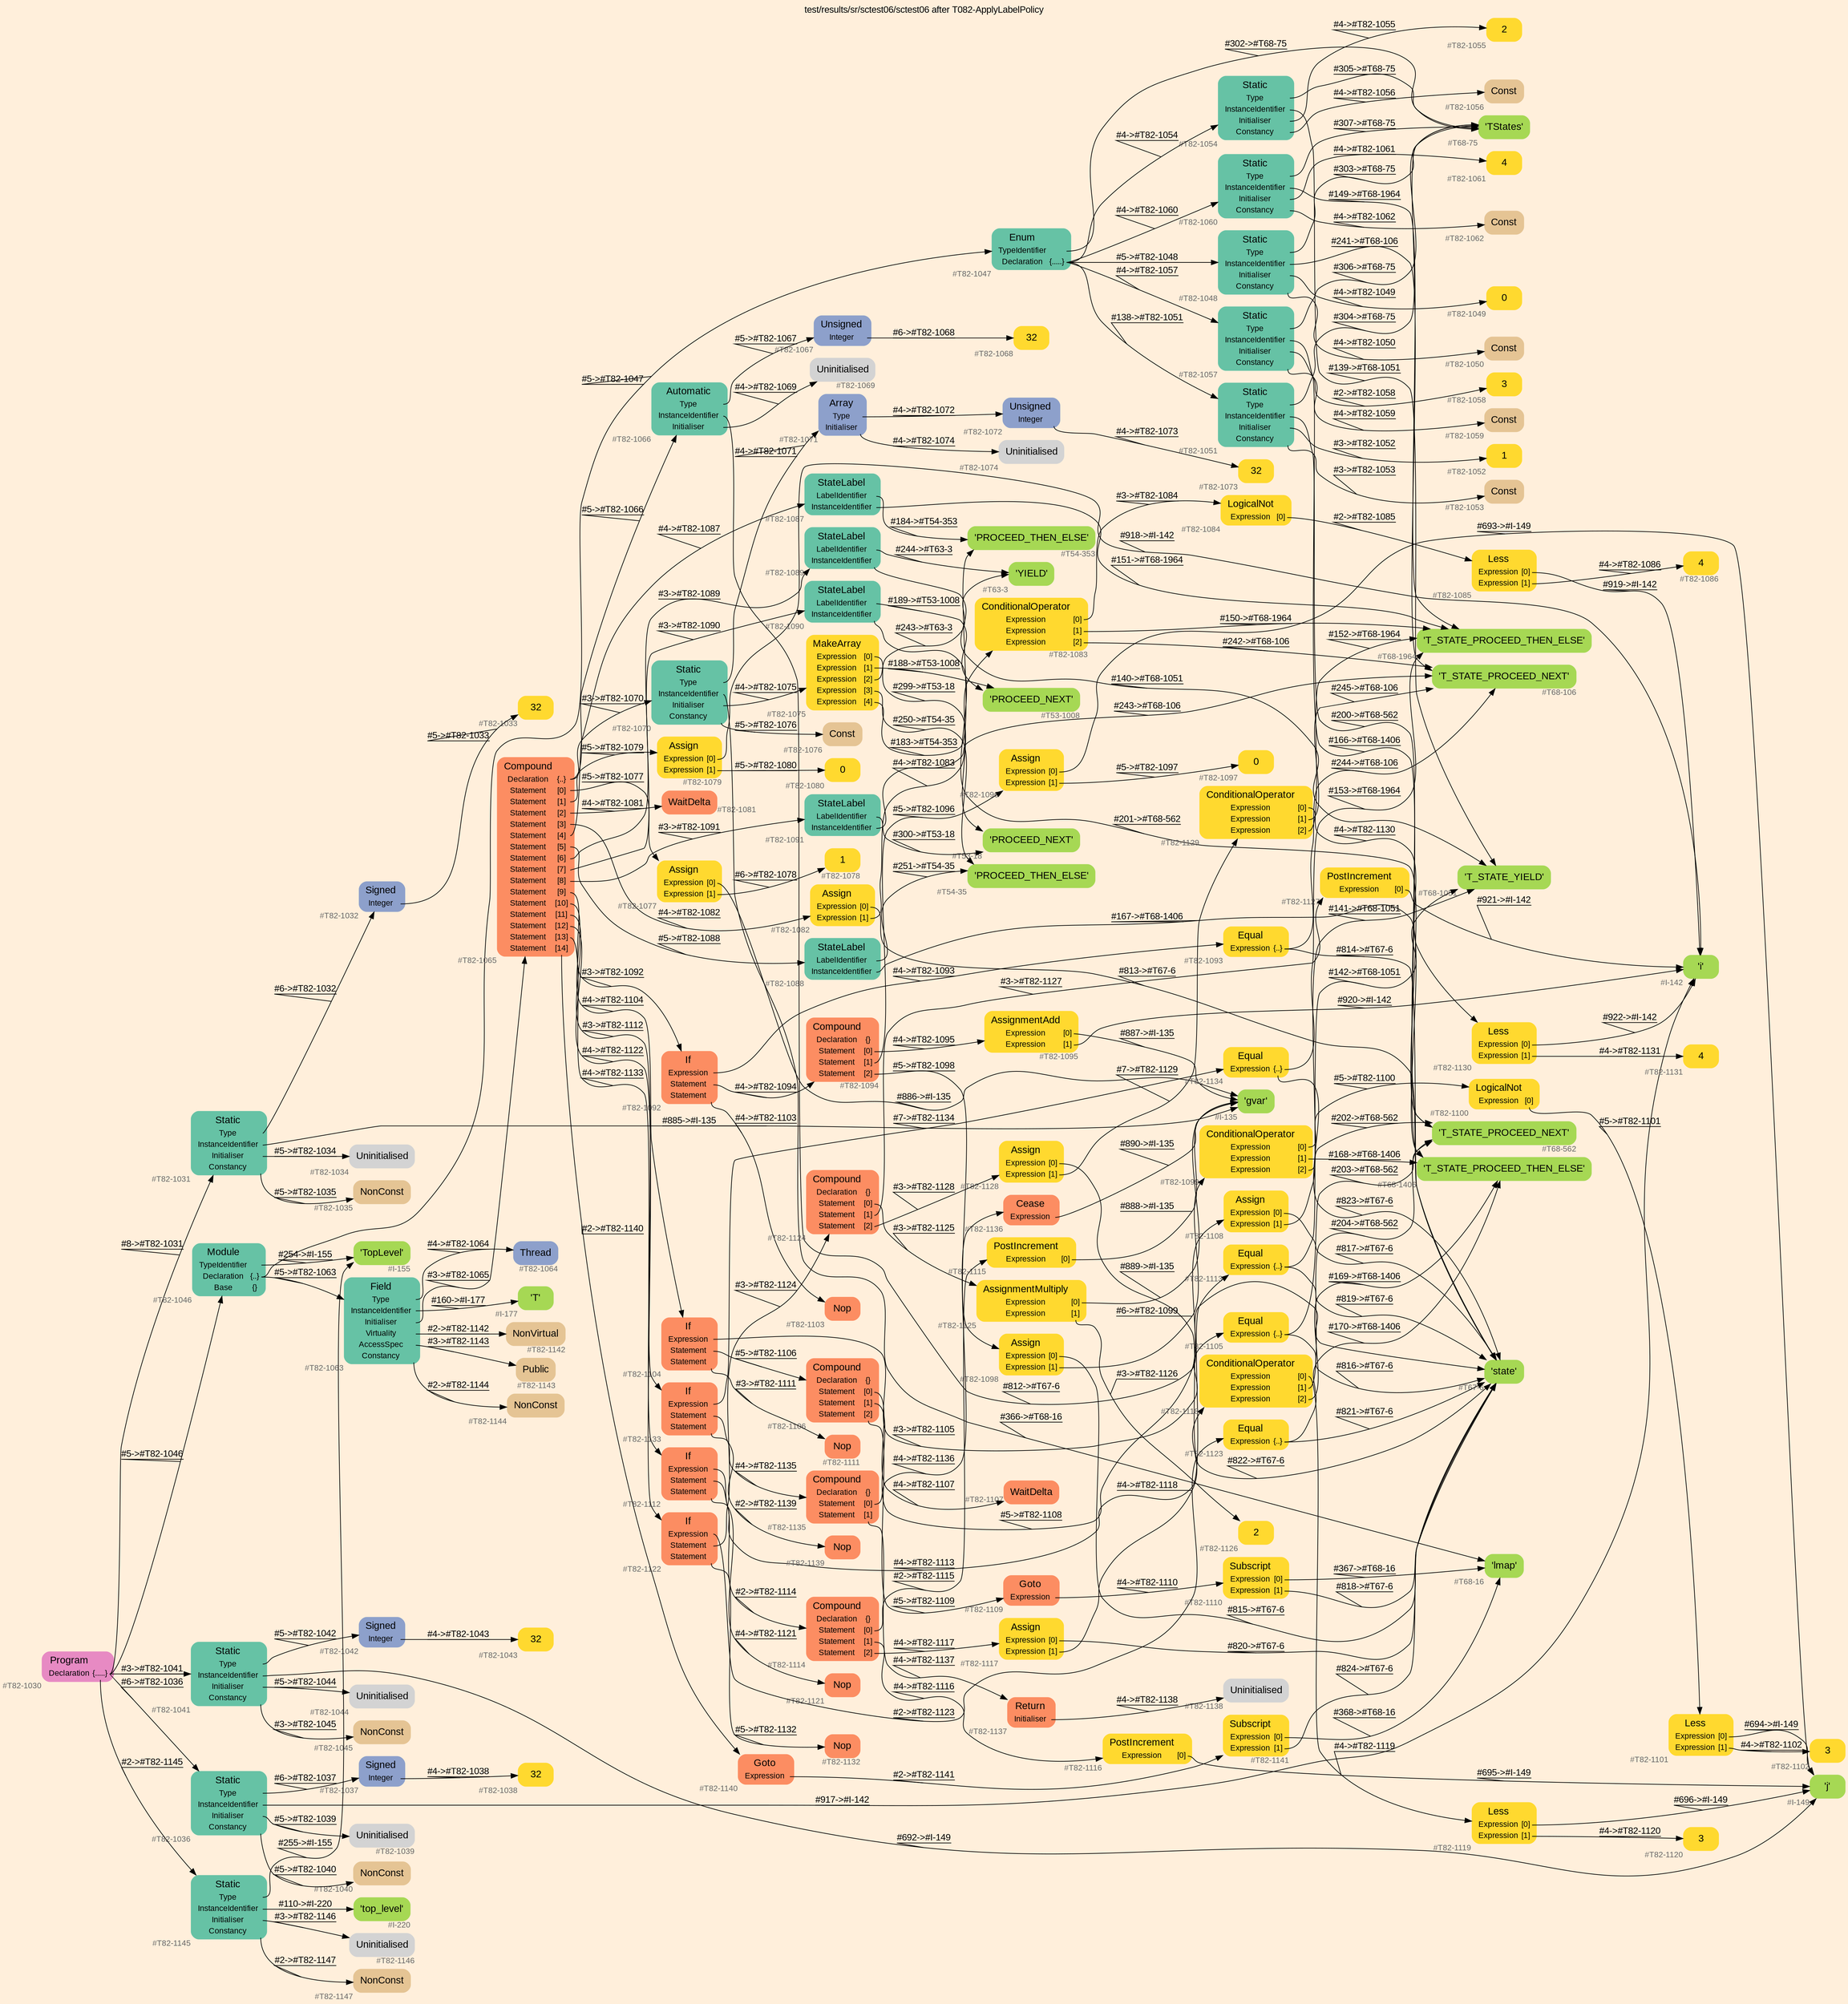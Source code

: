 digraph "test/results/sr/sctest06/sctest06 after T082-ApplyLabelPolicy" {
label = "test/results/sr/sctest06/sctest06 after T082-ApplyLabelPolicy"
labelloc = t
graph [
    rankdir = "LR"
    ranksep = 0.3
    bgcolor = antiquewhite1
    color = black
    fontcolor = black
    fontname = "Arial"
];
node [
    fontname = "Arial"
];
edge [
    fontname = "Arial"
];

// -------------------- node figure --------------------
// -------- block #T82-1030 ----------
"#T82-1030" [
    fillcolor = "/set28/4"
    xlabel = "#T82-1030"
    fontsize = "12"
    fontcolor = grey40
    shape = "plaintext"
    label = <<TABLE BORDER="0" CELLBORDER="0" CELLSPACING="0">
     <TR><TD><FONT COLOR="black" POINT-SIZE="15">Program</FONT></TD></TR>
     <TR><TD><FONT COLOR="black" POINT-SIZE="12">Declaration</FONT></TD><TD PORT="port0"><FONT COLOR="black" POINT-SIZE="12">{.....}</FONT></TD></TR>
    </TABLE>>
    style = "rounded,filled"
];

// -------- block #T82-1031 ----------
"#T82-1031" [
    fillcolor = "/set28/1"
    xlabel = "#T82-1031"
    fontsize = "12"
    fontcolor = grey40
    shape = "plaintext"
    label = <<TABLE BORDER="0" CELLBORDER="0" CELLSPACING="0">
     <TR><TD><FONT COLOR="black" POINT-SIZE="15">Static</FONT></TD></TR>
     <TR><TD><FONT COLOR="black" POINT-SIZE="12">Type</FONT></TD><TD PORT="port0"></TD></TR>
     <TR><TD><FONT COLOR="black" POINT-SIZE="12">InstanceIdentifier</FONT></TD><TD PORT="port1"></TD></TR>
     <TR><TD><FONT COLOR="black" POINT-SIZE="12">Initialiser</FONT></TD><TD PORT="port2"></TD></TR>
     <TR><TD><FONT COLOR="black" POINT-SIZE="12">Constancy</FONT></TD><TD PORT="port3"></TD></TR>
    </TABLE>>
    style = "rounded,filled"
];

// -------- block #T82-1032 ----------
"#T82-1032" [
    fillcolor = "/set28/3"
    xlabel = "#T82-1032"
    fontsize = "12"
    fontcolor = grey40
    shape = "plaintext"
    label = <<TABLE BORDER="0" CELLBORDER="0" CELLSPACING="0">
     <TR><TD><FONT COLOR="black" POINT-SIZE="15">Signed</FONT></TD></TR>
     <TR><TD><FONT COLOR="black" POINT-SIZE="12">Integer</FONT></TD><TD PORT="port0"></TD></TR>
    </TABLE>>
    style = "rounded,filled"
];

// -------- block #T82-1033 ----------
"#T82-1033" [
    fillcolor = "/set28/6"
    xlabel = "#T82-1033"
    fontsize = "12"
    fontcolor = grey40
    shape = "plaintext"
    label = <<TABLE BORDER="0" CELLBORDER="0" CELLSPACING="0">
     <TR><TD><FONT COLOR="black" POINT-SIZE="15">32</FONT></TD></TR>
    </TABLE>>
    style = "rounded,filled"
];

// -------- block #I-135 ----------
"#I-135" [
    fillcolor = "/set28/5"
    xlabel = "#I-135"
    fontsize = "12"
    fontcolor = grey40
    shape = "plaintext"
    label = <<TABLE BORDER="0" CELLBORDER="0" CELLSPACING="0">
     <TR><TD><FONT COLOR="black" POINT-SIZE="15">'gvar'</FONT></TD></TR>
    </TABLE>>
    style = "rounded,filled"
];

// -------- block #T82-1034 ----------
"#T82-1034" [
    xlabel = "#T82-1034"
    fontsize = "12"
    fontcolor = grey40
    shape = "plaintext"
    label = <<TABLE BORDER="0" CELLBORDER="0" CELLSPACING="0">
     <TR><TD><FONT COLOR="black" POINT-SIZE="15">Uninitialised</FONT></TD></TR>
    </TABLE>>
    style = "rounded,filled"
];

// -------- block #T82-1035 ----------
"#T82-1035" [
    fillcolor = "/set28/7"
    xlabel = "#T82-1035"
    fontsize = "12"
    fontcolor = grey40
    shape = "plaintext"
    label = <<TABLE BORDER="0" CELLBORDER="0" CELLSPACING="0">
     <TR><TD><FONT COLOR="black" POINT-SIZE="15">NonConst</FONT></TD></TR>
    </TABLE>>
    style = "rounded,filled"
];

// -------- block #T82-1036 ----------
"#T82-1036" [
    fillcolor = "/set28/1"
    xlabel = "#T82-1036"
    fontsize = "12"
    fontcolor = grey40
    shape = "plaintext"
    label = <<TABLE BORDER="0" CELLBORDER="0" CELLSPACING="0">
     <TR><TD><FONT COLOR="black" POINT-SIZE="15">Static</FONT></TD></TR>
     <TR><TD><FONT COLOR="black" POINT-SIZE="12">Type</FONT></TD><TD PORT="port0"></TD></TR>
     <TR><TD><FONT COLOR="black" POINT-SIZE="12">InstanceIdentifier</FONT></TD><TD PORT="port1"></TD></TR>
     <TR><TD><FONT COLOR="black" POINT-SIZE="12">Initialiser</FONT></TD><TD PORT="port2"></TD></TR>
     <TR><TD><FONT COLOR="black" POINT-SIZE="12">Constancy</FONT></TD><TD PORT="port3"></TD></TR>
    </TABLE>>
    style = "rounded,filled"
];

// -------- block #T82-1037 ----------
"#T82-1037" [
    fillcolor = "/set28/3"
    xlabel = "#T82-1037"
    fontsize = "12"
    fontcolor = grey40
    shape = "plaintext"
    label = <<TABLE BORDER="0" CELLBORDER="0" CELLSPACING="0">
     <TR><TD><FONT COLOR="black" POINT-SIZE="15">Signed</FONT></TD></TR>
     <TR><TD><FONT COLOR="black" POINT-SIZE="12">Integer</FONT></TD><TD PORT="port0"></TD></TR>
    </TABLE>>
    style = "rounded,filled"
];

// -------- block #T82-1038 ----------
"#T82-1038" [
    fillcolor = "/set28/6"
    xlabel = "#T82-1038"
    fontsize = "12"
    fontcolor = grey40
    shape = "plaintext"
    label = <<TABLE BORDER="0" CELLBORDER="0" CELLSPACING="0">
     <TR><TD><FONT COLOR="black" POINT-SIZE="15">32</FONT></TD></TR>
    </TABLE>>
    style = "rounded,filled"
];

// -------- block #I-142 ----------
"#I-142" [
    fillcolor = "/set28/5"
    xlabel = "#I-142"
    fontsize = "12"
    fontcolor = grey40
    shape = "plaintext"
    label = <<TABLE BORDER="0" CELLBORDER="0" CELLSPACING="0">
     <TR><TD><FONT COLOR="black" POINT-SIZE="15">'i'</FONT></TD></TR>
    </TABLE>>
    style = "rounded,filled"
];

// -------- block #T82-1039 ----------
"#T82-1039" [
    xlabel = "#T82-1039"
    fontsize = "12"
    fontcolor = grey40
    shape = "plaintext"
    label = <<TABLE BORDER="0" CELLBORDER="0" CELLSPACING="0">
     <TR><TD><FONT COLOR="black" POINT-SIZE="15">Uninitialised</FONT></TD></TR>
    </TABLE>>
    style = "rounded,filled"
];

// -------- block #T82-1040 ----------
"#T82-1040" [
    fillcolor = "/set28/7"
    xlabel = "#T82-1040"
    fontsize = "12"
    fontcolor = grey40
    shape = "plaintext"
    label = <<TABLE BORDER="0" CELLBORDER="0" CELLSPACING="0">
     <TR><TD><FONT COLOR="black" POINT-SIZE="15">NonConst</FONT></TD></TR>
    </TABLE>>
    style = "rounded,filled"
];

// -------- block #T82-1041 ----------
"#T82-1041" [
    fillcolor = "/set28/1"
    xlabel = "#T82-1041"
    fontsize = "12"
    fontcolor = grey40
    shape = "plaintext"
    label = <<TABLE BORDER="0" CELLBORDER="0" CELLSPACING="0">
     <TR><TD><FONT COLOR="black" POINT-SIZE="15">Static</FONT></TD></TR>
     <TR><TD><FONT COLOR="black" POINT-SIZE="12">Type</FONT></TD><TD PORT="port0"></TD></TR>
     <TR><TD><FONT COLOR="black" POINT-SIZE="12">InstanceIdentifier</FONT></TD><TD PORT="port1"></TD></TR>
     <TR><TD><FONT COLOR="black" POINT-SIZE="12">Initialiser</FONT></TD><TD PORT="port2"></TD></TR>
     <TR><TD><FONT COLOR="black" POINT-SIZE="12">Constancy</FONT></TD><TD PORT="port3"></TD></TR>
    </TABLE>>
    style = "rounded,filled"
];

// -------- block #T82-1042 ----------
"#T82-1042" [
    fillcolor = "/set28/3"
    xlabel = "#T82-1042"
    fontsize = "12"
    fontcolor = grey40
    shape = "plaintext"
    label = <<TABLE BORDER="0" CELLBORDER="0" CELLSPACING="0">
     <TR><TD><FONT COLOR="black" POINT-SIZE="15">Signed</FONT></TD></TR>
     <TR><TD><FONT COLOR="black" POINT-SIZE="12">Integer</FONT></TD><TD PORT="port0"></TD></TR>
    </TABLE>>
    style = "rounded,filled"
];

// -------- block #T82-1043 ----------
"#T82-1043" [
    fillcolor = "/set28/6"
    xlabel = "#T82-1043"
    fontsize = "12"
    fontcolor = grey40
    shape = "plaintext"
    label = <<TABLE BORDER="0" CELLBORDER="0" CELLSPACING="0">
     <TR><TD><FONT COLOR="black" POINT-SIZE="15">32</FONT></TD></TR>
    </TABLE>>
    style = "rounded,filled"
];

// -------- block #I-149 ----------
"#I-149" [
    fillcolor = "/set28/5"
    xlabel = "#I-149"
    fontsize = "12"
    fontcolor = grey40
    shape = "plaintext"
    label = <<TABLE BORDER="0" CELLBORDER="0" CELLSPACING="0">
     <TR><TD><FONT COLOR="black" POINT-SIZE="15">'j'</FONT></TD></TR>
    </TABLE>>
    style = "rounded,filled"
];

// -------- block #T82-1044 ----------
"#T82-1044" [
    xlabel = "#T82-1044"
    fontsize = "12"
    fontcolor = grey40
    shape = "plaintext"
    label = <<TABLE BORDER="0" CELLBORDER="0" CELLSPACING="0">
     <TR><TD><FONT COLOR="black" POINT-SIZE="15">Uninitialised</FONT></TD></TR>
    </TABLE>>
    style = "rounded,filled"
];

// -------- block #T82-1045 ----------
"#T82-1045" [
    fillcolor = "/set28/7"
    xlabel = "#T82-1045"
    fontsize = "12"
    fontcolor = grey40
    shape = "plaintext"
    label = <<TABLE BORDER="0" CELLBORDER="0" CELLSPACING="0">
     <TR><TD><FONT COLOR="black" POINT-SIZE="15">NonConst</FONT></TD></TR>
    </TABLE>>
    style = "rounded,filled"
];

// -------- block #T82-1046 ----------
"#T82-1046" [
    fillcolor = "/set28/1"
    xlabel = "#T82-1046"
    fontsize = "12"
    fontcolor = grey40
    shape = "plaintext"
    label = <<TABLE BORDER="0" CELLBORDER="0" CELLSPACING="0">
     <TR><TD><FONT COLOR="black" POINT-SIZE="15">Module</FONT></TD></TR>
     <TR><TD><FONT COLOR="black" POINT-SIZE="12">TypeIdentifier</FONT></TD><TD PORT="port0"></TD></TR>
     <TR><TD><FONT COLOR="black" POINT-SIZE="12">Declaration</FONT></TD><TD PORT="port1"><FONT COLOR="black" POINT-SIZE="12">{..}</FONT></TD></TR>
     <TR><TD><FONT COLOR="black" POINT-SIZE="12">Base</FONT></TD><TD PORT="port2"><FONT COLOR="black" POINT-SIZE="12">{}</FONT></TD></TR>
    </TABLE>>
    style = "rounded,filled"
];

// -------- block #I-155 ----------
"#I-155" [
    fillcolor = "/set28/5"
    xlabel = "#I-155"
    fontsize = "12"
    fontcolor = grey40
    shape = "plaintext"
    label = <<TABLE BORDER="0" CELLBORDER="0" CELLSPACING="0">
     <TR><TD><FONT COLOR="black" POINT-SIZE="15">'TopLevel'</FONT></TD></TR>
    </TABLE>>
    style = "rounded,filled"
];

// -------- block #T82-1047 ----------
"#T82-1047" [
    fillcolor = "/set28/1"
    xlabel = "#T82-1047"
    fontsize = "12"
    fontcolor = grey40
    shape = "plaintext"
    label = <<TABLE BORDER="0" CELLBORDER="0" CELLSPACING="0">
     <TR><TD><FONT COLOR="black" POINT-SIZE="15">Enum</FONT></TD></TR>
     <TR><TD><FONT COLOR="black" POINT-SIZE="12">TypeIdentifier</FONT></TD><TD PORT="port0"></TD></TR>
     <TR><TD><FONT COLOR="black" POINT-SIZE="12">Declaration</FONT></TD><TD PORT="port1"><FONT COLOR="black" POINT-SIZE="12">{.....}</FONT></TD></TR>
    </TABLE>>
    style = "rounded,filled"
];

// -------- block #T68-75 ----------
"#T68-75" [
    fillcolor = "/set28/5"
    xlabel = "#T68-75"
    fontsize = "12"
    fontcolor = grey40
    shape = "plaintext"
    label = <<TABLE BORDER="0" CELLBORDER="0" CELLSPACING="0">
     <TR><TD><FONT COLOR="black" POINT-SIZE="15">'TStates'</FONT></TD></TR>
    </TABLE>>
    style = "rounded,filled"
];

// -------- block #T82-1048 ----------
"#T82-1048" [
    fillcolor = "/set28/1"
    xlabel = "#T82-1048"
    fontsize = "12"
    fontcolor = grey40
    shape = "plaintext"
    label = <<TABLE BORDER="0" CELLBORDER="0" CELLSPACING="0">
     <TR><TD><FONT COLOR="black" POINT-SIZE="15">Static</FONT></TD></TR>
     <TR><TD><FONT COLOR="black" POINT-SIZE="12">Type</FONT></TD><TD PORT="port0"></TD></TR>
     <TR><TD><FONT COLOR="black" POINT-SIZE="12">InstanceIdentifier</FONT></TD><TD PORT="port1"></TD></TR>
     <TR><TD><FONT COLOR="black" POINT-SIZE="12">Initialiser</FONT></TD><TD PORT="port2"></TD></TR>
     <TR><TD><FONT COLOR="black" POINT-SIZE="12">Constancy</FONT></TD><TD PORT="port3"></TD></TR>
    </TABLE>>
    style = "rounded,filled"
];

// -------- block #T68-106 ----------
"#T68-106" [
    fillcolor = "/set28/5"
    xlabel = "#T68-106"
    fontsize = "12"
    fontcolor = grey40
    shape = "plaintext"
    label = <<TABLE BORDER="0" CELLBORDER="0" CELLSPACING="0">
     <TR><TD><FONT COLOR="black" POINT-SIZE="15">'T_STATE_PROCEED_NEXT'</FONT></TD></TR>
    </TABLE>>
    style = "rounded,filled"
];

// -------- block #T82-1049 ----------
"#T82-1049" [
    fillcolor = "/set28/6"
    xlabel = "#T82-1049"
    fontsize = "12"
    fontcolor = grey40
    shape = "plaintext"
    label = <<TABLE BORDER="0" CELLBORDER="0" CELLSPACING="0">
     <TR><TD><FONT COLOR="black" POINT-SIZE="15">0</FONT></TD></TR>
    </TABLE>>
    style = "rounded,filled"
];

// -------- block #T82-1050 ----------
"#T82-1050" [
    fillcolor = "/set28/7"
    xlabel = "#T82-1050"
    fontsize = "12"
    fontcolor = grey40
    shape = "plaintext"
    label = <<TABLE BORDER="0" CELLBORDER="0" CELLSPACING="0">
     <TR><TD><FONT COLOR="black" POINT-SIZE="15">Const</FONT></TD></TR>
    </TABLE>>
    style = "rounded,filled"
];

// -------- block #T82-1051 ----------
"#T82-1051" [
    fillcolor = "/set28/1"
    xlabel = "#T82-1051"
    fontsize = "12"
    fontcolor = grey40
    shape = "plaintext"
    label = <<TABLE BORDER="0" CELLBORDER="0" CELLSPACING="0">
     <TR><TD><FONT COLOR="black" POINT-SIZE="15">Static</FONT></TD></TR>
     <TR><TD><FONT COLOR="black" POINT-SIZE="12">Type</FONT></TD><TD PORT="port0"></TD></TR>
     <TR><TD><FONT COLOR="black" POINT-SIZE="12">InstanceIdentifier</FONT></TD><TD PORT="port1"></TD></TR>
     <TR><TD><FONT COLOR="black" POINT-SIZE="12">Initialiser</FONT></TD><TD PORT="port2"></TD></TR>
     <TR><TD><FONT COLOR="black" POINT-SIZE="12">Constancy</FONT></TD><TD PORT="port3"></TD></TR>
    </TABLE>>
    style = "rounded,filled"
];

// -------- block #T68-562 ----------
"#T68-562" [
    fillcolor = "/set28/5"
    xlabel = "#T68-562"
    fontsize = "12"
    fontcolor = grey40
    shape = "plaintext"
    label = <<TABLE BORDER="0" CELLBORDER="0" CELLSPACING="0">
     <TR><TD><FONT COLOR="black" POINT-SIZE="15">'T_STATE_PROCEED_NEXT'</FONT></TD></TR>
    </TABLE>>
    style = "rounded,filled"
];

// -------- block #T82-1052 ----------
"#T82-1052" [
    fillcolor = "/set28/6"
    xlabel = "#T82-1052"
    fontsize = "12"
    fontcolor = grey40
    shape = "plaintext"
    label = <<TABLE BORDER="0" CELLBORDER="0" CELLSPACING="0">
     <TR><TD><FONT COLOR="black" POINT-SIZE="15">1</FONT></TD></TR>
    </TABLE>>
    style = "rounded,filled"
];

// -------- block #T82-1053 ----------
"#T82-1053" [
    fillcolor = "/set28/7"
    xlabel = "#T82-1053"
    fontsize = "12"
    fontcolor = grey40
    shape = "plaintext"
    label = <<TABLE BORDER="0" CELLBORDER="0" CELLSPACING="0">
     <TR><TD><FONT COLOR="black" POINT-SIZE="15">Const</FONT></TD></TR>
    </TABLE>>
    style = "rounded,filled"
];

// -------- block #T82-1054 ----------
"#T82-1054" [
    fillcolor = "/set28/1"
    xlabel = "#T82-1054"
    fontsize = "12"
    fontcolor = grey40
    shape = "plaintext"
    label = <<TABLE BORDER="0" CELLBORDER="0" CELLSPACING="0">
     <TR><TD><FONT COLOR="black" POINT-SIZE="15">Static</FONT></TD></TR>
     <TR><TD><FONT COLOR="black" POINT-SIZE="12">Type</FONT></TD><TD PORT="port0"></TD></TR>
     <TR><TD><FONT COLOR="black" POINT-SIZE="12">InstanceIdentifier</FONT></TD><TD PORT="port1"></TD></TR>
     <TR><TD><FONT COLOR="black" POINT-SIZE="12">Initialiser</FONT></TD><TD PORT="port2"></TD></TR>
     <TR><TD><FONT COLOR="black" POINT-SIZE="12">Constancy</FONT></TD><TD PORT="port3"></TD></TR>
    </TABLE>>
    style = "rounded,filled"
];

// -------- block #T68-1051 ----------
"#T68-1051" [
    fillcolor = "/set28/5"
    xlabel = "#T68-1051"
    fontsize = "12"
    fontcolor = grey40
    shape = "plaintext"
    label = <<TABLE BORDER="0" CELLBORDER="0" CELLSPACING="0">
     <TR><TD><FONT COLOR="black" POINT-SIZE="15">'T_STATE_YIELD'</FONT></TD></TR>
    </TABLE>>
    style = "rounded,filled"
];

// -------- block #T82-1055 ----------
"#T82-1055" [
    fillcolor = "/set28/6"
    xlabel = "#T82-1055"
    fontsize = "12"
    fontcolor = grey40
    shape = "plaintext"
    label = <<TABLE BORDER="0" CELLBORDER="0" CELLSPACING="0">
     <TR><TD><FONT COLOR="black" POINT-SIZE="15">2</FONT></TD></TR>
    </TABLE>>
    style = "rounded,filled"
];

// -------- block #T82-1056 ----------
"#T82-1056" [
    fillcolor = "/set28/7"
    xlabel = "#T82-1056"
    fontsize = "12"
    fontcolor = grey40
    shape = "plaintext"
    label = <<TABLE BORDER="0" CELLBORDER="0" CELLSPACING="0">
     <TR><TD><FONT COLOR="black" POINT-SIZE="15">Const</FONT></TD></TR>
    </TABLE>>
    style = "rounded,filled"
];

// -------- block #T82-1057 ----------
"#T82-1057" [
    fillcolor = "/set28/1"
    xlabel = "#T82-1057"
    fontsize = "12"
    fontcolor = grey40
    shape = "plaintext"
    label = <<TABLE BORDER="0" CELLBORDER="0" CELLSPACING="0">
     <TR><TD><FONT COLOR="black" POINT-SIZE="15">Static</FONT></TD></TR>
     <TR><TD><FONT COLOR="black" POINT-SIZE="12">Type</FONT></TD><TD PORT="port0"></TD></TR>
     <TR><TD><FONT COLOR="black" POINT-SIZE="12">InstanceIdentifier</FONT></TD><TD PORT="port1"></TD></TR>
     <TR><TD><FONT COLOR="black" POINT-SIZE="12">Initialiser</FONT></TD><TD PORT="port2"></TD></TR>
     <TR><TD><FONT COLOR="black" POINT-SIZE="12">Constancy</FONT></TD><TD PORT="port3"></TD></TR>
    </TABLE>>
    style = "rounded,filled"
];

// -------- block #T68-1406 ----------
"#T68-1406" [
    fillcolor = "/set28/5"
    xlabel = "#T68-1406"
    fontsize = "12"
    fontcolor = grey40
    shape = "plaintext"
    label = <<TABLE BORDER="0" CELLBORDER="0" CELLSPACING="0">
     <TR><TD><FONT COLOR="black" POINT-SIZE="15">'T_STATE_PROCEED_THEN_ELSE'</FONT></TD></TR>
    </TABLE>>
    style = "rounded,filled"
];

// -------- block #T82-1058 ----------
"#T82-1058" [
    fillcolor = "/set28/6"
    xlabel = "#T82-1058"
    fontsize = "12"
    fontcolor = grey40
    shape = "plaintext"
    label = <<TABLE BORDER="0" CELLBORDER="0" CELLSPACING="0">
     <TR><TD><FONT COLOR="black" POINT-SIZE="15">3</FONT></TD></TR>
    </TABLE>>
    style = "rounded,filled"
];

// -------- block #T82-1059 ----------
"#T82-1059" [
    fillcolor = "/set28/7"
    xlabel = "#T82-1059"
    fontsize = "12"
    fontcolor = grey40
    shape = "plaintext"
    label = <<TABLE BORDER="0" CELLBORDER="0" CELLSPACING="0">
     <TR><TD><FONT COLOR="black" POINT-SIZE="15">Const</FONT></TD></TR>
    </TABLE>>
    style = "rounded,filled"
];

// -------- block #T82-1060 ----------
"#T82-1060" [
    fillcolor = "/set28/1"
    xlabel = "#T82-1060"
    fontsize = "12"
    fontcolor = grey40
    shape = "plaintext"
    label = <<TABLE BORDER="0" CELLBORDER="0" CELLSPACING="0">
     <TR><TD><FONT COLOR="black" POINT-SIZE="15">Static</FONT></TD></TR>
     <TR><TD><FONT COLOR="black" POINT-SIZE="12">Type</FONT></TD><TD PORT="port0"></TD></TR>
     <TR><TD><FONT COLOR="black" POINT-SIZE="12">InstanceIdentifier</FONT></TD><TD PORT="port1"></TD></TR>
     <TR><TD><FONT COLOR="black" POINT-SIZE="12">Initialiser</FONT></TD><TD PORT="port2"></TD></TR>
     <TR><TD><FONT COLOR="black" POINT-SIZE="12">Constancy</FONT></TD><TD PORT="port3"></TD></TR>
    </TABLE>>
    style = "rounded,filled"
];

// -------- block #T68-1964 ----------
"#T68-1964" [
    fillcolor = "/set28/5"
    xlabel = "#T68-1964"
    fontsize = "12"
    fontcolor = grey40
    shape = "plaintext"
    label = <<TABLE BORDER="0" CELLBORDER="0" CELLSPACING="0">
     <TR><TD><FONT COLOR="black" POINT-SIZE="15">'T_STATE_PROCEED_THEN_ELSE'</FONT></TD></TR>
    </TABLE>>
    style = "rounded,filled"
];

// -------- block #T82-1061 ----------
"#T82-1061" [
    fillcolor = "/set28/6"
    xlabel = "#T82-1061"
    fontsize = "12"
    fontcolor = grey40
    shape = "plaintext"
    label = <<TABLE BORDER="0" CELLBORDER="0" CELLSPACING="0">
     <TR><TD><FONT COLOR="black" POINT-SIZE="15">4</FONT></TD></TR>
    </TABLE>>
    style = "rounded,filled"
];

// -------- block #T82-1062 ----------
"#T82-1062" [
    fillcolor = "/set28/7"
    xlabel = "#T82-1062"
    fontsize = "12"
    fontcolor = grey40
    shape = "plaintext"
    label = <<TABLE BORDER="0" CELLBORDER="0" CELLSPACING="0">
     <TR><TD><FONT COLOR="black" POINT-SIZE="15">Const</FONT></TD></TR>
    </TABLE>>
    style = "rounded,filled"
];

// -------- block #T82-1063 ----------
"#T82-1063" [
    fillcolor = "/set28/1"
    xlabel = "#T82-1063"
    fontsize = "12"
    fontcolor = grey40
    shape = "plaintext"
    label = <<TABLE BORDER="0" CELLBORDER="0" CELLSPACING="0">
     <TR><TD><FONT COLOR="black" POINT-SIZE="15">Field</FONT></TD></TR>
     <TR><TD><FONT COLOR="black" POINT-SIZE="12">Type</FONT></TD><TD PORT="port0"></TD></TR>
     <TR><TD><FONT COLOR="black" POINT-SIZE="12">InstanceIdentifier</FONT></TD><TD PORT="port1"></TD></TR>
     <TR><TD><FONT COLOR="black" POINT-SIZE="12">Initialiser</FONT></TD><TD PORT="port2"></TD></TR>
     <TR><TD><FONT COLOR="black" POINT-SIZE="12">Virtuality</FONT></TD><TD PORT="port3"></TD></TR>
     <TR><TD><FONT COLOR="black" POINT-SIZE="12">AccessSpec</FONT></TD><TD PORT="port4"></TD></TR>
     <TR><TD><FONT COLOR="black" POINT-SIZE="12">Constancy</FONT></TD><TD PORT="port5"></TD></TR>
    </TABLE>>
    style = "rounded,filled"
];

// -------- block #T82-1064 ----------
"#T82-1064" [
    fillcolor = "/set28/3"
    xlabel = "#T82-1064"
    fontsize = "12"
    fontcolor = grey40
    shape = "plaintext"
    label = <<TABLE BORDER="0" CELLBORDER="0" CELLSPACING="0">
     <TR><TD><FONT COLOR="black" POINT-SIZE="15">Thread</FONT></TD></TR>
    </TABLE>>
    style = "rounded,filled"
];

// -------- block #I-177 ----------
"#I-177" [
    fillcolor = "/set28/5"
    xlabel = "#I-177"
    fontsize = "12"
    fontcolor = grey40
    shape = "plaintext"
    label = <<TABLE BORDER="0" CELLBORDER="0" CELLSPACING="0">
     <TR><TD><FONT COLOR="black" POINT-SIZE="15">'T'</FONT></TD></TR>
    </TABLE>>
    style = "rounded,filled"
];

// -------- block #T82-1065 ----------
"#T82-1065" [
    fillcolor = "/set28/2"
    xlabel = "#T82-1065"
    fontsize = "12"
    fontcolor = grey40
    shape = "plaintext"
    label = <<TABLE BORDER="0" CELLBORDER="0" CELLSPACING="0">
     <TR><TD><FONT COLOR="black" POINT-SIZE="15">Compound</FONT></TD></TR>
     <TR><TD><FONT COLOR="black" POINT-SIZE="12">Declaration</FONT></TD><TD PORT="port0"><FONT COLOR="black" POINT-SIZE="12">{..}</FONT></TD></TR>
     <TR><TD><FONT COLOR="black" POINT-SIZE="12">Statement</FONT></TD><TD PORT="port1"><FONT COLOR="black" POINT-SIZE="12">[0]</FONT></TD></TR>
     <TR><TD><FONT COLOR="black" POINT-SIZE="12">Statement</FONT></TD><TD PORT="port2"><FONT COLOR="black" POINT-SIZE="12">[1]</FONT></TD></TR>
     <TR><TD><FONT COLOR="black" POINT-SIZE="12">Statement</FONT></TD><TD PORT="port3"><FONT COLOR="black" POINT-SIZE="12">[2]</FONT></TD></TR>
     <TR><TD><FONT COLOR="black" POINT-SIZE="12">Statement</FONT></TD><TD PORT="port4"><FONT COLOR="black" POINT-SIZE="12">[3]</FONT></TD></TR>
     <TR><TD><FONT COLOR="black" POINT-SIZE="12">Statement</FONT></TD><TD PORT="port5"><FONT COLOR="black" POINT-SIZE="12">[4]</FONT></TD></TR>
     <TR><TD><FONT COLOR="black" POINT-SIZE="12">Statement</FONT></TD><TD PORT="port6"><FONT COLOR="black" POINT-SIZE="12">[5]</FONT></TD></TR>
     <TR><TD><FONT COLOR="black" POINT-SIZE="12">Statement</FONT></TD><TD PORT="port7"><FONT COLOR="black" POINT-SIZE="12">[6]</FONT></TD></TR>
     <TR><TD><FONT COLOR="black" POINT-SIZE="12">Statement</FONT></TD><TD PORT="port8"><FONT COLOR="black" POINT-SIZE="12">[7]</FONT></TD></TR>
     <TR><TD><FONT COLOR="black" POINT-SIZE="12">Statement</FONT></TD><TD PORT="port9"><FONT COLOR="black" POINT-SIZE="12">[8]</FONT></TD></TR>
     <TR><TD><FONT COLOR="black" POINT-SIZE="12">Statement</FONT></TD><TD PORT="port10"><FONT COLOR="black" POINT-SIZE="12">[9]</FONT></TD></TR>
     <TR><TD><FONT COLOR="black" POINT-SIZE="12">Statement</FONT></TD><TD PORT="port11"><FONT COLOR="black" POINT-SIZE="12">[10]</FONT></TD></TR>
     <TR><TD><FONT COLOR="black" POINT-SIZE="12">Statement</FONT></TD><TD PORT="port12"><FONT COLOR="black" POINT-SIZE="12">[11]</FONT></TD></TR>
     <TR><TD><FONT COLOR="black" POINT-SIZE="12">Statement</FONT></TD><TD PORT="port13"><FONT COLOR="black" POINT-SIZE="12">[12]</FONT></TD></TR>
     <TR><TD><FONT COLOR="black" POINT-SIZE="12">Statement</FONT></TD><TD PORT="port14"><FONT COLOR="black" POINT-SIZE="12">[13]</FONT></TD></TR>
     <TR><TD><FONT COLOR="black" POINT-SIZE="12">Statement</FONT></TD><TD PORT="port15"><FONT COLOR="black" POINT-SIZE="12">[14]</FONT></TD></TR>
    </TABLE>>
    style = "rounded,filled"
];

// -------- block #T82-1066 ----------
"#T82-1066" [
    fillcolor = "/set28/1"
    xlabel = "#T82-1066"
    fontsize = "12"
    fontcolor = grey40
    shape = "plaintext"
    label = <<TABLE BORDER="0" CELLBORDER="0" CELLSPACING="0">
     <TR><TD><FONT COLOR="black" POINT-SIZE="15">Automatic</FONT></TD></TR>
     <TR><TD><FONT COLOR="black" POINT-SIZE="12">Type</FONT></TD><TD PORT="port0"></TD></TR>
     <TR><TD><FONT COLOR="black" POINT-SIZE="12">InstanceIdentifier</FONT></TD><TD PORT="port1"></TD></TR>
     <TR><TD><FONT COLOR="black" POINT-SIZE="12">Initialiser</FONT></TD><TD PORT="port2"></TD></TR>
    </TABLE>>
    style = "rounded,filled"
];

// -------- block #T82-1067 ----------
"#T82-1067" [
    fillcolor = "/set28/3"
    xlabel = "#T82-1067"
    fontsize = "12"
    fontcolor = grey40
    shape = "plaintext"
    label = <<TABLE BORDER="0" CELLBORDER="0" CELLSPACING="0">
     <TR><TD><FONT COLOR="black" POINT-SIZE="15">Unsigned</FONT></TD></TR>
     <TR><TD><FONT COLOR="black" POINT-SIZE="12">Integer</FONT></TD><TD PORT="port0"></TD></TR>
    </TABLE>>
    style = "rounded,filled"
];

// -------- block #T82-1068 ----------
"#T82-1068" [
    fillcolor = "/set28/6"
    xlabel = "#T82-1068"
    fontsize = "12"
    fontcolor = grey40
    shape = "plaintext"
    label = <<TABLE BORDER="0" CELLBORDER="0" CELLSPACING="0">
     <TR><TD><FONT COLOR="black" POINT-SIZE="15">32</FONT></TD></TR>
    </TABLE>>
    style = "rounded,filled"
];

// -------- block #T67-6 ----------
"#T67-6" [
    fillcolor = "/set28/5"
    xlabel = "#T67-6"
    fontsize = "12"
    fontcolor = grey40
    shape = "plaintext"
    label = <<TABLE BORDER="0" CELLBORDER="0" CELLSPACING="0">
     <TR><TD><FONT COLOR="black" POINT-SIZE="15">'state'</FONT></TD></TR>
    </TABLE>>
    style = "rounded,filled"
];

// -------- block #T82-1069 ----------
"#T82-1069" [
    xlabel = "#T82-1069"
    fontsize = "12"
    fontcolor = grey40
    shape = "plaintext"
    label = <<TABLE BORDER="0" CELLBORDER="0" CELLSPACING="0">
     <TR><TD><FONT COLOR="black" POINT-SIZE="15">Uninitialised</FONT></TD></TR>
    </TABLE>>
    style = "rounded,filled"
];

// -------- block #T82-1070 ----------
"#T82-1070" [
    fillcolor = "/set28/1"
    xlabel = "#T82-1070"
    fontsize = "12"
    fontcolor = grey40
    shape = "plaintext"
    label = <<TABLE BORDER="0" CELLBORDER="0" CELLSPACING="0">
     <TR><TD><FONT COLOR="black" POINT-SIZE="15">Static</FONT></TD></TR>
     <TR><TD><FONT COLOR="black" POINT-SIZE="12">Type</FONT></TD><TD PORT="port0"></TD></TR>
     <TR><TD><FONT COLOR="black" POINT-SIZE="12">InstanceIdentifier</FONT></TD><TD PORT="port1"></TD></TR>
     <TR><TD><FONT COLOR="black" POINT-SIZE="12">Initialiser</FONT></TD><TD PORT="port2"></TD></TR>
     <TR><TD><FONT COLOR="black" POINT-SIZE="12">Constancy</FONT></TD><TD PORT="port3"></TD></TR>
    </TABLE>>
    style = "rounded,filled"
];

// -------- block #T82-1071 ----------
"#T82-1071" [
    fillcolor = "/set28/3"
    xlabel = "#T82-1071"
    fontsize = "12"
    fontcolor = grey40
    shape = "plaintext"
    label = <<TABLE BORDER="0" CELLBORDER="0" CELLSPACING="0">
     <TR><TD><FONT COLOR="black" POINT-SIZE="15">Array</FONT></TD></TR>
     <TR><TD><FONT COLOR="black" POINT-SIZE="12">Type</FONT></TD><TD PORT="port0"></TD></TR>
     <TR><TD><FONT COLOR="black" POINT-SIZE="12">Initialiser</FONT></TD><TD PORT="port1"></TD></TR>
    </TABLE>>
    style = "rounded,filled"
];

// -------- block #T82-1072 ----------
"#T82-1072" [
    fillcolor = "/set28/3"
    xlabel = "#T82-1072"
    fontsize = "12"
    fontcolor = grey40
    shape = "plaintext"
    label = <<TABLE BORDER="0" CELLBORDER="0" CELLSPACING="0">
     <TR><TD><FONT COLOR="black" POINT-SIZE="15">Unsigned</FONT></TD></TR>
     <TR><TD><FONT COLOR="black" POINT-SIZE="12">Integer</FONT></TD><TD PORT="port0"></TD></TR>
    </TABLE>>
    style = "rounded,filled"
];

// -------- block #T82-1073 ----------
"#T82-1073" [
    fillcolor = "/set28/6"
    xlabel = "#T82-1073"
    fontsize = "12"
    fontcolor = grey40
    shape = "plaintext"
    label = <<TABLE BORDER="0" CELLBORDER="0" CELLSPACING="0">
     <TR><TD><FONT COLOR="black" POINT-SIZE="15">32</FONT></TD></TR>
    </TABLE>>
    style = "rounded,filled"
];

// -------- block #T82-1074 ----------
"#T82-1074" [
    xlabel = "#T82-1074"
    fontsize = "12"
    fontcolor = grey40
    shape = "plaintext"
    label = <<TABLE BORDER="0" CELLBORDER="0" CELLSPACING="0">
     <TR><TD><FONT COLOR="black" POINT-SIZE="15">Uninitialised</FONT></TD></TR>
    </TABLE>>
    style = "rounded,filled"
];

// -------- block #T68-16 ----------
"#T68-16" [
    fillcolor = "/set28/5"
    xlabel = "#T68-16"
    fontsize = "12"
    fontcolor = grey40
    shape = "plaintext"
    label = <<TABLE BORDER="0" CELLBORDER="0" CELLSPACING="0">
     <TR><TD><FONT COLOR="black" POINT-SIZE="15">'lmap'</FONT></TD></TR>
    </TABLE>>
    style = "rounded,filled"
];

// -------- block #T82-1075 ----------
"#T82-1075" [
    fillcolor = "/set28/6"
    xlabel = "#T82-1075"
    fontsize = "12"
    fontcolor = grey40
    shape = "plaintext"
    label = <<TABLE BORDER="0" CELLBORDER="0" CELLSPACING="0">
     <TR><TD><FONT COLOR="black" POINT-SIZE="15">MakeArray</FONT></TD></TR>
     <TR><TD><FONT COLOR="black" POINT-SIZE="12">Expression</FONT></TD><TD PORT="port0"><FONT COLOR="black" POINT-SIZE="12">[0]</FONT></TD></TR>
     <TR><TD><FONT COLOR="black" POINT-SIZE="12">Expression</FONT></TD><TD PORT="port1"><FONT COLOR="black" POINT-SIZE="12">[1]</FONT></TD></TR>
     <TR><TD><FONT COLOR="black" POINT-SIZE="12">Expression</FONT></TD><TD PORT="port2"><FONT COLOR="black" POINT-SIZE="12">[2]</FONT></TD></TR>
     <TR><TD><FONT COLOR="black" POINT-SIZE="12">Expression</FONT></TD><TD PORT="port3"><FONT COLOR="black" POINT-SIZE="12">[3]</FONT></TD></TR>
     <TR><TD><FONT COLOR="black" POINT-SIZE="12">Expression</FONT></TD><TD PORT="port4"><FONT COLOR="black" POINT-SIZE="12">[4]</FONT></TD></TR>
    </TABLE>>
    style = "rounded,filled"
];

// -------- block #T53-18 ----------
"#T53-18" [
    fillcolor = "/set28/5"
    xlabel = "#T53-18"
    fontsize = "12"
    fontcolor = grey40
    shape = "plaintext"
    label = <<TABLE BORDER="0" CELLBORDER="0" CELLSPACING="0">
     <TR><TD><FONT COLOR="black" POINT-SIZE="15">'PROCEED_NEXT'</FONT></TD></TR>
    </TABLE>>
    style = "rounded,filled"
];

// -------- block #T53-1008 ----------
"#T53-1008" [
    fillcolor = "/set28/5"
    xlabel = "#T53-1008"
    fontsize = "12"
    fontcolor = grey40
    shape = "plaintext"
    label = <<TABLE BORDER="0" CELLBORDER="0" CELLSPACING="0">
     <TR><TD><FONT COLOR="black" POINT-SIZE="15">'PROCEED_NEXT'</FONT></TD></TR>
    </TABLE>>
    style = "rounded,filled"
];

// -------- block #T63-3 ----------
"#T63-3" [
    fillcolor = "/set28/5"
    xlabel = "#T63-3"
    fontsize = "12"
    fontcolor = grey40
    shape = "plaintext"
    label = <<TABLE BORDER="0" CELLBORDER="0" CELLSPACING="0">
     <TR><TD><FONT COLOR="black" POINT-SIZE="15">'YIELD'</FONT></TD></TR>
    </TABLE>>
    style = "rounded,filled"
];

// -------- block #T54-35 ----------
"#T54-35" [
    fillcolor = "/set28/5"
    xlabel = "#T54-35"
    fontsize = "12"
    fontcolor = grey40
    shape = "plaintext"
    label = <<TABLE BORDER="0" CELLBORDER="0" CELLSPACING="0">
     <TR><TD><FONT COLOR="black" POINT-SIZE="15">'PROCEED_THEN_ELSE'</FONT></TD></TR>
    </TABLE>>
    style = "rounded,filled"
];

// -------- block #T54-353 ----------
"#T54-353" [
    fillcolor = "/set28/5"
    xlabel = "#T54-353"
    fontsize = "12"
    fontcolor = grey40
    shape = "plaintext"
    label = <<TABLE BORDER="0" CELLBORDER="0" CELLSPACING="0">
     <TR><TD><FONT COLOR="black" POINT-SIZE="15">'PROCEED_THEN_ELSE'</FONT></TD></TR>
    </TABLE>>
    style = "rounded,filled"
];

// -------- block #T82-1076 ----------
"#T82-1076" [
    fillcolor = "/set28/7"
    xlabel = "#T82-1076"
    fontsize = "12"
    fontcolor = grey40
    shape = "plaintext"
    label = <<TABLE BORDER="0" CELLBORDER="0" CELLSPACING="0">
     <TR><TD><FONT COLOR="black" POINT-SIZE="15">Const</FONT></TD></TR>
    </TABLE>>
    style = "rounded,filled"
];

// -------- block #T82-1077 ----------
"#T82-1077" [
    fillcolor = "/set28/6"
    xlabel = "#T82-1077"
    fontsize = "12"
    fontcolor = grey40
    shape = "plaintext"
    label = <<TABLE BORDER="0" CELLBORDER="0" CELLSPACING="0">
     <TR><TD><FONT COLOR="black" POINT-SIZE="15">Assign</FONT></TD></TR>
     <TR><TD><FONT COLOR="black" POINT-SIZE="12">Expression</FONT></TD><TD PORT="port0"><FONT COLOR="black" POINT-SIZE="12">[0]</FONT></TD></TR>
     <TR><TD><FONT COLOR="black" POINT-SIZE="12">Expression</FONT></TD><TD PORT="port1"><FONT COLOR="black" POINT-SIZE="12">[1]</FONT></TD></TR>
    </TABLE>>
    style = "rounded,filled"
];

// -------- block #T82-1078 ----------
"#T82-1078" [
    fillcolor = "/set28/6"
    xlabel = "#T82-1078"
    fontsize = "12"
    fontcolor = grey40
    shape = "plaintext"
    label = <<TABLE BORDER="0" CELLBORDER="0" CELLSPACING="0">
     <TR><TD><FONT COLOR="black" POINT-SIZE="15">1</FONT></TD></TR>
    </TABLE>>
    style = "rounded,filled"
];

// -------- block #T82-1079 ----------
"#T82-1079" [
    fillcolor = "/set28/6"
    xlabel = "#T82-1079"
    fontsize = "12"
    fontcolor = grey40
    shape = "plaintext"
    label = <<TABLE BORDER="0" CELLBORDER="0" CELLSPACING="0">
     <TR><TD><FONT COLOR="black" POINT-SIZE="15">Assign</FONT></TD></TR>
     <TR><TD><FONT COLOR="black" POINT-SIZE="12">Expression</FONT></TD><TD PORT="port0"><FONT COLOR="black" POINT-SIZE="12">[0]</FONT></TD></TR>
     <TR><TD><FONT COLOR="black" POINT-SIZE="12">Expression</FONT></TD><TD PORT="port1"><FONT COLOR="black" POINT-SIZE="12">[1]</FONT></TD></TR>
    </TABLE>>
    style = "rounded,filled"
];

// -------- block #T82-1080 ----------
"#T82-1080" [
    fillcolor = "/set28/6"
    xlabel = "#T82-1080"
    fontsize = "12"
    fontcolor = grey40
    shape = "plaintext"
    label = <<TABLE BORDER="0" CELLBORDER="0" CELLSPACING="0">
     <TR><TD><FONT COLOR="black" POINT-SIZE="15">0</FONT></TD></TR>
    </TABLE>>
    style = "rounded,filled"
];

// -------- block #T82-1081 ----------
"#T82-1081" [
    fillcolor = "/set28/2"
    xlabel = "#T82-1081"
    fontsize = "12"
    fontcolor = grey40
    shape = "plaintext"
    label = <<TABLE BORDER="0" CELLBORDER="0" CELLSPACING="0">
     <TR><TD><FONT COLOR="black" POINT-SIZE="15">WaitDelta</FONT></TD></TR>
    </TABLE>>
    style = "rounded,filled"
];

// -------- block #T82-1082 ----------
"#T82-1082" [
    fillcolor = "/set28/6"
    xlabel = "#T82-1082"
    fontsize = "12"
    fontcolor = grey40
    shape = "plaintext"
    label = <<TABLE BORDER="0" CELLBORDER="0" CELLSPACING="0">
     <TR><TD><FONT COLOR="black" POINT-SIZE="15">Assign</FONT></TD></TR>
     <TR><TD><FONT COLOR="black" POINT-SIZE="12">Expression</FONT></TD><TD PORT="port0"><FONT COLOR="black" POINT-SIZE="12">[0]</FONT></TD></TR>
     <TR><TD><FONT COLOR="black" POINT-SIZE="12">Expression</FONT></TD><TD PORT="port1"><FONT COLOR="black" POINT-SIZE="12">[1]</FONT></TD></TR>
    </TABLE>>
    style = "rounded,filled"
];

// -------- block #T82-1083 ----------
"#T82-1083" [
    fillcolor = "/set28/6"
    xlabel = "#T82-1083"
    fontsize = "12"
    fontcolor = grey40
    shape = "plaintext"
    label = <<TABLE BORDER="0" CELLBORDER="0" CELLSPACING="0">
     <TR><TD><FONT COLOR="black" POINT-SIZE="15">ConditionalOperator</FONT></TD></TR>
     <TR><TD><FONT COLOR="black" POINT-SIZE="12">Expression</FONT></TD><TD PORT="port0"><FONT COLOR="black" POINT-SIZE="12">[0]</FONT></TD></TR>
     <TR><TD><FONT COLOR="black" POINT-SIZE="12">Expression</FONT></TD><TD PORT="port1"><FONT COLOR="black" POINT-SIZE="12">[1]</FONT></TD></TR>
     <TR><TD><FONT COLOR="black" POINT-SIZE="12">Expression</FONT></TD><TD PORT="port2"><FONT COLOR="black" POINT-SIZE="12">[2]</FONT></TD></TR>
    </TABLE>>
    style = "rounded,filled"
];

// -------- block #T82-1084 ----------
"#T82-1084" [
    fillcolor = "/set28/6"
    xlabel = "#T82-1084"
    fontsize = "12"
    fontcolor = grey40
    shape = "plaintext"
    label = <<TABLE BORDER="0" CELLBORDER="0" CELLSPACING="0">
     <TR><TD><FONT COLOR="black" POINT-SIZE="15">LogicalNot</FONT></TD></TR>
     <TR><TD><FONT COLOR="black" POINT-SIZE="12">Expression</FONT></TD><TD PORT="port0"><FONT COLOR="black" POINT-SIZE="12">[0]</FONT></TD></TR>
    </TABLE>>
    style = "rounded,filled"
];

// -------- block #T82-1085 ----------
"#T82-1085" [
    fillcolor = "/set28/6"
    xlabel = "#T82-1085"
    fontsize = "12"
    fontcolor = grey40
    shape = "plaintext"
    label = <<TABLE BORDER="0" CELLBORDER="0" CELLSPACING="0">
     <TR><TD><FONT COLOR="black" POINT-SIZE="15">Less</FONT></TD></TR>
     <TR><TD><FONT COLOR="black" POINT-SIZE="12">Expression</FONT></TD><TD PORT="port0"><FONT COLOR="black" POINT-SIZE="12">[0]</FONT></TD></TR>
     <TR><TD><FONT COLOR="black" POINT-SIZE="12">Expression</FONT></TD><TD PORT="port1"><FONT COLOR="black" POINT-SIZE="12">[1]</FONT></TD></TR>
    </TABLE>>
    style = "rounded,filled"
];

// -------- block #T82-1086 ----------
"#T82-1086" [
    fillcolor = "/set28/6"
    xlabel = "#T82-1086"
    fontsize = "12"
    fontcolor = grey40
    shape = "plaintext"
    label = <<TABLE BORDER="0" CELLBORDER="0" CELLSPACING="0">
     <TR><TD><FONT COLOR="black" POINT-SIZE="15">4</FONT></TD></TR>
    </TABLE>>
    style = "rounded,filled"
];

// -------- block #T82-1087 ----------
"#T82-1087" [
    fillcolor = "/set28/1"
    xlabel = "#T82-1087"
    fontsize = "12"
    fontcolor = grey40
    shape = "plaintext"
    label = <<TABLE BORDER="0" CELLBORDER="0" CELLSPACING="0">
     <TR><TD><FONT COLOR="black" POINT-SIZE="15">StateLabel</FONT></TD></TR>
     <TR><TD><FONT COLOR="black" POINT-SIZE="12">LabelIdentifier</FONT></TD><TD PORT="port0"></TD></TR>
     <TR><TD><FONT COLOR="black" POINT-SIZE="12">InstanceIdentifier</FONT></TD><TD PORT="port1"></TD></TR>
    </TABLE>>
    style = "rounded,filled"
];

// -------- block #T82-1088 ----------
"#T82-1088" [
    fillcolor = "/set28/1"
    xlabel = "#T82-1088"
    fontsize = "12"
    fontcolor = grey40
    shape = "plaintext"
    label = <<TABLE BORDER="0" CELLBORDER="0" CELLSPACING="0">
     <TR><TD><FONT COLOR="black" POINT-SIZE="15">StateLabel</FONT></TD></TR>
     <TR><TD><FONT COLOR="black" POINT-SIZE="12">LabelIdentifier</FONT></TD><TD PORT="port0"></TD></TR>
     <TR><TD><FONT COLOR="black" POINT-SIZE="12">InstanceIdentifier</FONT></TD><TD PORT="port1"></TD></TR>
    </TABLE>>
    style = "rounded,filled"
];

// -------- block #T82-1089 ----------
"#T82-1089" [
    fillcolor = "/set28/1"
    xlabel = "#T82-1089"
    fontsize = "12"
    fontcolor = grey40
    shape = "plaintext"
    label = <<TABLE BORDER="0" CELLBORDER="0" CELLSPACING="0">
     <TR><TD><FONT COLOR="black" POINT-SIZE="15">StateLabel</FONT></TD></TR>
     <TR><TD><FONT COLOR="black" POINT-SIZE="12">LabelIdentifier</FONT></TD><TD PORT="port0"></TD></TR>
     <TR><TD><FONT COLOR="black" POINT-SIZE="12">InstanceIdentifier</FONT></TD><TD PORT="port1"></TD></TR>
    </TABLE>>
    style = "rounded,filled"
];

// -------- block #T82-1090 ----------
"#T82-1090" [
    fillcolor = "/set28/1"
    xlabel = "#T82-1090"
    fontsize = "12"
    fontcolor = grey40
    shape = "plaintext"
    label = <<TABLE BORDER="0" CELLBORDER="0" CELLSPACING="0">
     <TR><TD><FONT COLOR="black" POINT-SIZE="15">StateLabel</FONT></TD></TR>
     <TR><TD><FONT COLOR="black" POINT-SIZE="12">LabelIdentifier</FONT></TD><TD PORT="port0"></TD></TR>
     <TR><TD><FONT COLOR="black" POINT-SIZE="12">InstanceIdentifier</FONT></TD><TD PORT="port1"></TD></TR>
    </TABLE>>
    style = "rounded,filled"
];

// -------- block #T82-1091 ----------
"#T82-1091" [
    fillcolor = "/set28/1"
    xlabel = "#T82-1091"
    fontsize = "12"
    fontcolor = grey40
    shape = "plaintext"
    label = <<TABLE BORDER="0" CELLBORDER="0" CELLSPACING="0">
     <TR><TD><FONT COLOR="black" POINT-SIZE="15">StateLabel</FONT></TD></TR>
     <TR><TD><FONT COLOR="black" POINT-SIZE="12">LabelIdentifier</FONT></TD><TD PORT="port0"></TD></TR>
     <TR><TD><FONT COLOR="black" POINT-SIZE="12">InstanceIdentifier</FONT></TD><TD PORT="port1"></TD></TR>
    </TABLE>>
    style = "rounded,filled"
];

// -------- block #T82-1092 ----------
"#T82-1092" [
    fillcolor = "/set28/2"
    xlabel = "#T82-1092"
    fontsize = "12"
    fontcolor = grey40
    shape = "plaintext"
    label = <<TABLE BORDER="0" CELLBORDER="0" CELLSPACING="0">
     <TR><TD><FONT COLOR="black" POINT-SIZE="15">If</FONT></TD></TR>
     <TR><TD><FONT COLOR="black" POINT-SIZE="12">Expression</FONT></TD><TD PORT="port0"></TD></TR>
     <TR><TD><FONT COLOR="black" POINT-SIZE="12">Statement</FONT></TD><TD PORT="port1"></TD></TR>
     <TR><TD><FONT COLOR="black" POINT-SIZE="12">Statement</FONT></TD><TD PORT="port2"></TD></TR>
    </TABLE>>
    style = "rounded,filled"
];

// -------- block #T82-1093 ----------
"#T82-1093" [
    fillcolor = "/set28/6"
    xlabel = "#T82-1093"
    fontsize = "12"
    fontcolor = grey40
    shape = "plaintext"
    label = <<TABLE BORDER="0" CELLBORDER="0" CELLSPACING="0">
     <TR><TD><FONT COLOR="black" POINT-SIZE="15">Equal</FONT></TD></TR>
     <TR><TD><FONT COLOR="black" POINT-SIZE="12">Expression</FONT></TD><TD PORT="port0"><FONT COLOR="black" POINT-SIZE="12">{..}</FONT></TD></TR>
    </TABLE>>
    style = "rounded,filled"
];

// -------- block #T82-1094 ----------
"#T82-1094" [
    fillcolor = "/set28/2"
    xlabel = "#T82-1094"
    fontsize = "12"
    fontcolor = grey40
    shape = "plaintext"
    label = <<TABLE BORDER="0" CELLBORDER="0" CELLSPACING="0">
     <TR><TD><FONT COLOR="black" POINT-SIZE="15">Compound</FONT></TD></TR>
     <TR><TD><FONT COLOR="black" POINT-SIZE="12">Declaration</FONT></TD><TD PORT="port0"><FONT COLOR="black" POINT-SIZE="12">{}</FONT></TD></TR>
     <TR><TD><FONT COLOR="black" POINT-SIZE="12">Statement</FONT></TD><TD PORT="port1"><FONT COLOR="black" POINT-SIZE="12">[0]</FONT></TD></TR>
     <TR><TD><FONT COLOR="black" POINT-SIZE="12">Statement</FONT></TD><TD PORT="port2"><FONT COLOR="black" POINT-SIZE="12">[1]</FONT></TD></TR>
     <TR><TD><FONT COLOR="black" POINT-SIZE="12">Statement</FONT></TD><TD PORT="port3"><FONT COLOR="black" POINT-SIZE="12">[2]</FONT></TD></TR>
    </TABLE>>
    style = "rounded,filled"
];

// -------- block #T82-1095 ----------
"#T82-1095" [
    fillcolor = "/set28/6"
    xlabel = "#T82-1095"
    fontsize = "12"
    fontcolor = grey40
    shape = "plaintext"
    label = <<TABLE BORDER="0" CELLBORDER="0" CELLSPACING="0">
     <TR><TD><FONT COLOR="black" POINT-SIZE="15">AssignmentAdd</FONT></TD></TR>
     <TR><TD><FONT COLOR="black" POINT-SIZE="12">Expression</FONT></TD><TD PORT="port0"><FONT COLOR="black" POINT-SIZE="12">[0]</FONT></TD></TR>
     <TR><TD><FONT COLOR="black" POINT-SIZE="12">Expression</FONT></TD><TD PORT="port1"><FONT COLOR="black" POINT-SIZE="12">[1]</FONT></TD></TR>
    </TABLE>>
    style = "rounded,filled"
];

// -------- block #T82-1096 ----------
"#T82-1096" [
    fillcolor = "/set28/6"
    xlabel = "#T82-1096"
    fontsize = "12"
    fontcolor = grey40
    shape = "plaintext"
    label = <<TABLE BORDER="0" CELLBORDER="0" CELLSPACING="0">
     <TR><TD><FONT COLOR="black" POINT-SIZE="15">Assign</FONT></TD></TR>
     <TR><TD><FONT COLOR="black" POINT-SIZE="12">Expression</FONT></TD><TD PORT="port0"><FONT COLOR="black" POINT-SIZE="12">[0]</FONT></TD></TR>
     <TR><TD><FONT COLOR="black" POINT-SIZE="12">Expression</FONT></TD><TD PORT="port1"><FONT COLOR="black" POINT-SIZE="12">[1]</FONT></TD></TR>
    </TABLE>>
    style = "rounded,filled"
];

// -------- block #T82-1097 ----------
"#T82-1097" [
    fillcolor = "/set28/6"
    xlabel = "#T82-1097"
    fontsize = "12"
    fontcolor = grey40
    shape = "plaintext"
    label = <<TABLE BORDER="0" CELLBORDER="0" CELLSPACING="0">
     <TR><TD><FONT COLOR="black" POINT-SIZE="15">0</FONT></TD></TR>
    </TABLE>>
    style = "rounded,filled"
];

// -------- block #T82-1098 ----------
"#T82-1098" [
    fillcolor = "/set28/6"
    xlabel = "#T82-1098"
    fontsize = "12"
    fontcolor = grey40
    shape = "plaintext"
    label = <<TABLE BORDER="0" CELLBORDER="0" CELLSPACING="0">
     <TR><TD><FONT COLOR="black" POINT-SIZE="15">Assign</FONT></TD></TR>
     <TR><TD><FONT COLOR="black" POINT-SIZE="12">Expression</FONT></TD><TD PORT="port0"><FONT COLOR="black" POINT-SIZE="12">[0]</FONT></TD></TR>
     <TR><TD><FONT COLOR="black" POINT-SIZE="12">Expression</FONT></TD><TD PORT="port1"><FONT COLOR="black" POINT-SIZE="12">[1]</FONT></TD></TR>
    </TABLE>>
    style = "rounded,filled"
];

// -------- block #T82-1099 ----------
"#T82-1099" [
    fillcolor = "/set28/6"
    xlabel = "#T82-1099"
    fontsize = "12"
    fontcolor = grey40
    shape = "plaintext"
    label = <<TABLE BORDER="0" CELLBORDER="0" CELLSPACING="0">
     <TR><TD><FONT COLOR="black" POINT-SIZE="15">ConditionalOperator</FONT></TD></TR>
     <TR><TD><FONT COLOR="black" POINT-SIZE="12">Expression</FONT></TD><TD PORT="port0"><FONT COLOR="black" POINT-SIZE="12">[0]</FONT></TD></TR>
     <TR><TD><FONT COLOR="black" POINT-SIZE="12">Expression</FONT></TD><TD PORT="port1"><FONT COLOR="black" POINT-SIZE="12">[1]</FONT></TD></TR>
     <TR><TD><FONT COLOR="black" POINT-SIZE="12">Expression</FONT></TD><TD PORT="port2"><FONT COLOR="black" POINT-SIZE="12">[2]</FONT></TD></TR>
    </TABLE>>
    style = "rounded,filled"
];

// -------- block #T82-1100 ----------
"#T82-1100" [
    fillcolor = "/set28/6"
    xlabel = "#T82-1100"
    fontsize = "12"
    fontcolor = grey40
    shape = "plaintext"
    label = <<TABLE BORDER="0" CELLBORDER="0" CELLSPACING="0">
     <TR><TD><FONT COLOR="black" POINT-SIZE="15">LogicalNot</FONT></TD></TR>
     <TR><TD><FONT COLOR="black" POINT-SIZE="12">Expression</FONT></TD><TD PORT="port0"><FONT COLOR="black" POINT-SIZE="12">[0]</FONT></TD></TR>
    </TABLE>>
    style = "rounded,filled"
];

// -------- block #T82-1101 ----------
"#T82-1101" [
    fillcolor = "/set28/6"
    xlabel = "#T82-1101"
    fontsize = "12"
    fontcolor = grey40
    shape = "plaintext"
    label = <<TABLE BORDER="0" CELLBORDER="0" CELLSPACING="0">
     <TR><TD><FONT COLOR="black" POINT-SIZE="15">Less</FONT></TD></TR>
     <TR><TD><FONT COLOR="black" POINT-SIZE="12">Expression</FONT></TD><TD PORT="port0"><FONT COLOR="black" POINT-SIZE="12">[0]</FONT></TD></TR>
     <TR><TD><FONT COLOR="black" POINT-SIZE="12">Expression</FONT></TD><TD PORT="port1"><FONT COLOR="black" POINT-SIZE="12">[1]</FONT></TD></TR>
    </TABLE>>
    style = "rounded,filled"
];

// -------- block #T82-1102 ----------
"#T82-1102" [
    fillcolor = "/set28/6"
    xlabel = "#T82-1102"
    fontsize = "12"
    fontcolor = grey40
    shape = "plaintext"
    label = <<TABLE BORDER="0" CELLBORDER="0" CELLSPACING="0">
     <TR><TD><FONT COLOR="black" POINT-SIZE="15">3</FONT></TD></TR>
    </TABLE>>
    style = "rounded,filled"
];

// -------- block #T82-1103 ----------
"#T82-1103" [
    fillcolor = "/set28/2"
    xlabel = "#T82-1103"
    fontsize = "12"
    fontcolor = grey40
    shape = "plaintext"
    label = <<TABLE BORDER="0" CELLBORDER="0" CELLSPACING="0">
     <TR><TD><FONT COLOR="black" POINT-SIZE="15">Nop</FONT></TD></TR>
    </TABLE>>
    style = "rounded,filled"
];

// -------- block #T82-1104 ----------
"#T82-1104" [
    fillcolor = "/set28/2"
    xlabel = "#T82-1104"
    fontsize = "12"
    fontcolor = grey40
    shape = "plaintext"
    label = <<TABLE BORDER="0" CELLBORDER="0" CELLSPACING="0">
     <TR><TD><FONT COLOR="black" POINT-SIZE="15">If</FONT></TD></TR>
     <TR><TD><FONT COLOR="black" POINT-SIZE="12">Expression</FONT></TD><TD PORT="port0"></TD></TR>
     <TR><TD><FONT COLOR="black" POINT-SIZE="12">Statement</FONT></TD><TD PORT="port1"></TD></TR>
     <TR><TD><FONT COLOR="black" POINT-SIZE="12">Statement</FONT></TD><TD PORT="port2"></TD></TR>
    </TABLE>>
    style = "rounded,filled"
];

// -------- block #T82-1105 ----------
"#T82-1105" [
    fillcolor = "/set28/6"
    xlabel = "#T82-1105"
    fontsize = "12"
    fontcolor = grey40
    shape = "plaintext"
    label = <<TABLE BORDER="0" CELLBORDER="0" CELLSPACING="0">
     <TR><TD><FONT COLOR="black" POINT-SIZE="15">Equal</FONT></TD></TR>
     <TR><TD><FONT COLOR="black" POINT-SIZE="12">Expression</FONT></TD><TD PORT="port0"><FONT COLOR="black" POINT-SIZE="12">{..}</FONT></TD></TR>
    </TABLE>>
    style = "rounded,filled"
];

// -------- block #T82-1106 ----------
"#T82-1106" [
    fillcolor = "/set28/2"
    xlabel = "#T82-1106"
    fontsize = "12"
    fontcolor = grey40
    shape = "plaintext"
    label = <<TABLE BORDER="0" CELLBORDER="0" CELLSPACING="0">
     <TR><TD><FONT COLOR="black" POINT-SIZE="15">Compound</FONT></TD></TR>
     <TR><TD><FONT COLOR="black" POINT-SIZE="12">Declaration</FONT></TD><TD PORT="port0"><FONT COLOR="black" POINT-SIZE="12">{}</FONT></TD></TR>
     <TR><TD><FONT COLOR="black" POINT-SIZE="12">Statement</FONT></TD><TD PORT="port1"><FONT COLOR="black" POINT-SIZE="12">[0]</FONT></TD></TR>
     <TR><TD><FONT COLOR="black" POINT-SIZE="12">Statement</FONT></TD><TD PORT="port2"><FONT COLOR="black" POINT-SIZE="12">[1]</FONT></TD></TR>
     <TR><TD><FONT COLOR="black" POINT-SIZE="12">Statement</FONT></TD><TD PORT="port3"><FONT COLOR="black" POINT-SIZE="12">[2]</FONT></TD></TR>
    </TABLE>>
    style = "rounded,filled"
];

// -------- block #T82-1107 ----------
"#T82-1107" [
    fillcolor = "/set28/2"
    xlabel = "#T82-1107"
    fontsize = "12"
    fontcolor = grey40
    shape = "plaintext"
    label = <<TABLE BORDER="0" CELLBORDER="0" CELLSPACING="0">
     <TR><TD><FONT COLOR="black" POINT-SIZE="15">WaitDelta</FONT></TD></TR>
    </TABLE>>
    style = "rounded,filled"
];

// -------- block #T82-1108 ----------
"#T82-1108" [
    fillcolor = "/set28/6"
    xlabel = "#T82-1108"
    fontsize = "12"
    fontcolor = grey40
    shape = "plaintext"
    label = <<TABLE BORDER="0" CELLBORDER="0" CELLSPACING="0">
     <TR><TD><FONT COLOR="black" POINT-SIZE="15">Assign</FONT></TD></TR>
     <TR><TD><FONT COLOR="black" POINT-SIZE="12">Expression</FONT></TD><TD PORT="port0"><FONT COLOR="black" POINT-SIZE="12">[0]</FONT></TD></TR>
     <TR><TD><FONT COLOR="black" POINT-SIZE="12">Expression</FONT></TD><TD PORT="port1"><FONT COLOR="black" POINT-SIZE="12">[1]</FONT></TD></TR>
    </TABLE>>
    style = "rounded,filled"
];

// -------- block #T82-1109 ----------
"#T82-1109" [
    fillcolor = "/set28/2"
    xlabel = "#T82-1109"
    fontsize = "12"
    fontcolor = grey40
    shape = "plaintext"
    label = <<TABLE BORDER="0" CELLBORDER="0" CELLSPACING="0">
     <TR><TD><FONT COLOR="black" POINT-SIZE="15">Goto</FONT></TD></TR>
     <TR><TD><FONT COLOR="black" POINT-SIZE="12">Expression</FONT></TD><TD PORT="port0"></TD></TR>
    </TABLE>>
    style = "rounded,filled"
];

// -------- block #T82-1110 ----------
"#T82-1110" [
    fillcolor = "/set28/6"
    xlabel = "#T82-1110"
    fontsize = "12"
    fontcolor = grey40
    shape = "plaintext"
    label = <<TABLE BORDER="0" CELLBORDER="0" CELLSPACING="0">
     <TR><TD><FONT COLOR="black" POINT-SIZE="15">Subscript</FONT></TD></TR>
     <TR><TD><FONT COLOR="black" POINT-SIZE="12">Expression</FONT></TD><TD PORT="port0"><FONT COLOR="black" POINT-SIZE="12">[0]</FONT></TD></TR>
     <TR><TD><FONT COLOR="black" POINT-SIZE="12">Expression</FONT></TD><TD PORT="port1"><FONT COLOR="black" POINT-SIZE="12">[1]</FONT></TD></TR>
    </TABLE>>
    style = "rounded,filled"
];

// -------- block #T82-1111 ----------
"#T82-1111" [
    fillcolor = "/set28/2"
    xlabel = "#T82-1111"
    fontsize = "12"
    fontcolor = grey40
    shape = "plaintext"
    label = <<TABLE BORDER="0" CELLBORDER="0" CELLSPACING="0">
     <TR><TD><FONT COLOR="black" POINT-SIZE="15">Nop</FONT></TD></TR>
    </TABLE>>
    style = "rounded,filled"
];

// -------- block #T82-1112 ----------
"#T82-1112" [
    fillcolor = "/set28/2"
    xlabel = "#T82-1112"
    fontsize = "12"
    fontcolor = grey40
    shape = "plaintext"
    label = <<TABLE BORDER="0" CELLBORDER="0" CELLSPACING="0">
     <TR><TD><FONT COLOR="black" POINT-SIZE="15">If</FONT></TD></TR>
     <TR><TD><FONT COLOR="black" POINT-SIZE="12">Expression</FONT></TD><TD PORT="port0"></TD></TR>
     <TR><TD><FONT COLOR="black" POINT-SIZE="12">Statement</FONT></TD><TD PORT="port1"></TD></TR>
     <TR><TD><FONT COLOR="black" POINT-SIZE="12">Statement</FONT></TD><TD PORT="port2"></TD></TR>
    </TABLE>>
    style = "rounded,filled"
];

// -------- block #T82-1113 ----------
"#T82-1113" [
    fillcolor = "/set28/6"
    xlabel = "#T82-1113"
    fontsize = "12"
    fontcolor = grey40
    shape = "plaintext"
    label = <<TABLE BORDER="0" CELLBORDER="0" CELLSPACING="0">
     <TR><TD><FONT COLOR="black" POINT-SIZE="15">Equal</FONT></TD></TR>
     <TR><TD><FONT COLOR="black" POINT-SIZE="12">Expression</FONT></TD><TD PORT="port0"><FONT COLOR="black" POINT-SIZE="12">{..}</FONT></TD></TR>
    </TABLE>>
    style = "rounded,filled"
];

// -------- block #T82-1114 ----------
"#T82-1114" [
    fillcolor = "/set28/2"
    xlabel = "#T82-1114"
    fontsize = "12"
    fontcolor = grey40
    shape = "plaintext"
    label = <<TABLE BORDER="0" CELLBORDER="0" CELLSPACING="0">
     <TR><TD><FONT COLOR="black" POINT-SIZE="15">Compound</FONT></TD></TR>
     <TR><TD><FONT COLOR="black" POINT-SIZE="12">Declaration</FONT></TD><TD PORT="port0"><FONT COLOR="black" POINT-SIZE="12">{}</FONT></TD></TR>
     <TR><TD><FONT COLOR="black" POINT-SIZE="12">Statement</FONT></TD><TD PORT="port1"><FONT COLOR="black" POINT-SIZE="12">[0]</FONT></TD></TR>
     <TR><TD><FONT COLOR="black" POINT-SIZE="12">Statement</FONT></TD><TD PORT="port2"><FONT COLOR="black" POINT-SIZE="12">[1]</FONT></TD></TR>
     <TR><TD><FONT COLOR="black" POINT-SIZE="12">Statement</FONT></TD><TD PORT="port3"><FONT COLOR="black" POINT-SIZE="12">[2]</FONT></TD></TR>
    </TABLE>>
    style = "rounded,filled"
];

// -------- block #T82-1115 ----------
"#T82-1115" [
    fillcolor = "/set28/6"
    xlabel = "#T82-1115"
    fontsize = "12"
    fontcolor = grey40
    shape = "plaintext"
    label = <<TABLE BORDER="0" CELLBORDER="0" CELLSPACING="0">
     <TR><TD><FONT COLOR="black" POINT-SIZE="15">PostIncrement</FONT></TD></TR>
     <TR><TD><FONT COLOR="black" POINT-SIZE="12">Expression</FONT></TD><TD PORT="port0"><FONT COLOR="black" POINT-SIZE="12">[0]</FONT></TD></TR>
    </TABLE>>
    style = "rounded,filled"
];

// -------- block #T82-1116 ----------
"#T82-1116" [
    fillcolor = "/set28/6"
    xlabel = "#T82-1116"
    fontsize = "12"
    fontcolor = grey40
    shape = "plaintext"
    label = <<TABLE BORDER="0" CELLBORDER="0" CELLSPACING="0">
     <TR><TD><FONT COLOR="black" POINT-SIZE="15">PostIncrement</FONT></TD></TR>
     <TR><TD><FONT COLOR="black" POINT-SIZE="12">Expression</FONT></TD><TD PORT="port0"><FONT COLOR="black" POINT-SIZE="12">[0]</FONT></TD></TR>
    </TABLE>>
    style = "rounded,filled"
];

// -------- block #T82-1117 ----------
"#T82-1117" [
    fillcolor = "/set28/6"
    xlabel = "#T82-1117"
    fontsize = "12"
    fontcolor = grey40
    shape = "plaintext"
    label = <<TABLE BORDER="0" CELLBORDER="0" CELLSPACING="0">
     <TR><TD><FONT COLOR="black" POINT-SIZE="15">Assign</FONT></TD></TR>
     <TR><TD><FONT COLOR="black" POINT-SIZE="12">Expression</FONT></TD><TD PORT="port0"><FONT COLOR="black" POINT-SIZE="12">[0]</FONT></TD></TR>
     <TR><TD><FONT COLOR="black" POINT-SIZE="12">Expression</FONT></TD><TD PORT="port1"><FONT COLOR="black" POINT-SIZE="12">[1]</FONT></TD></TR>
    </TABLE>>
    style = "rounded,filled"
];

// -------- block #T82-1118 ----------
"#T82-1118" [
    fillcolor = "/set28/6"
    xlabel = "#T82-1118"
    fontsize = "12"
    fontcolor = grey40
    shape = "plaintext"
    label = <<TABLE BORDER="0" CELLBORDER="0" CELLSPACING="0">
     <TR><TD><FONT COLOR="black" POINT-SIZE="15">ConditionalOperator</FONT></TD></TR>
     <TR><TD><FONT COLOR="black" POINT-SIZE="12">Expression</FONT></TD><TD PORT="port0"><FONT COLOR="black" POINT-SIZE="12">[0]</FONT></TD></TR>
     <TR><TD><FONT COLOR="black" POINT-SIZE="12">Expression</FONT></TD><TD PORT="port1"><FONT COLOR="black" POINT-SIZE="12">[1]</FONT></TD></TR>
     <TR><TD><FONT COLOR="black" POINT-SIZE="12">Expression</FONT></TD><TD PORT="port2"><FONT COLOR="black" POINT-SIZE="12">[2]</FONT></TD></TR>
    </TABLE>>
    style = "rounded,filled"
];

// -------- block #T82-1119 ----------
"#T82-1119" [
    fillcolor = "/set28/6"
    xlabel = "#T82-1119"
    fontsize = "12"
    fontcolor = grey40
    shape = "plaintext"
    label = <<TABLE BORDER="0" CELLBORDER="0" CELLSPACING="0">
     <TR><TD><FONT COLOR="black" POINT-SIZE="15">Less</FONT></TD></TR>
     <TR><TD><FONT COLOR="black" POINT-SIZE="12">Expression</FONT></TD><TD PORT="port0"><FONT COLOR="black" POINT-SIZE="12">[0]</FONT></TD></TR>
     <TR><TD><FONT COLOR="black" POINT-SIZE="12">Expression</FONT></TD><TD PORT="port1"><FONT COLOR="black" POINT-SIZE="12">[1]</FONT></TD></TR>
    </TABLE>>
    style = "rounded,filled"
];

// -------- block #T82-1120 ----------
"#T82-1120" [
    fillcolor = "/set28/6"
    xlabel = "#T82-1120"
    fontsize = "12"
    fontcolor = grey40
    shape = "plaintext"
    label = <<TABLE BORDER="0" CELLBORDER="0" CELLSPACING="0">
     <TR><TD><FONT COLOR="black" POINT-SIZE="15">3</FONT></TD></TR>
    </TABLE>>
    style = "rounded,filled"
];

// -------- block #T82-1121 ----------
"#T82-1121" [
    fillcolor = "/set28/2"
    xlabel = "#T82-1121"
    fontsize = "12"
    fontcolor = grey40
    shape = "plaintext"
    label = <<TABLE BORDER="0" CELLBORDER="0" CELLSPACING="0">
     <TR><TD><FONT COLOR="black" POINT-SIZE="15">Nop</FONT></TD></TR>
    </TABLE>>
    style = "rounded,filled"
];

// -------- block #T82-1122 ----------
"#T82-1122" [
    fillcolor = "/set28/2"
    xlabel = "#T82-1122"
    fontsize = "12"
    fontcolor = grey40
    shape = "plaintext"
    label = <<TABLE BORDER="0" CELLBORDER="0" CELLSPACING="0">
     <TR><TD><FONT COLOR="black" POINT-SIZE="15">If</FONT></TD></TR>
     <TR><TD><FONT COLOR="black" POINT-SIZE="12">Expression</FONT></TD><TD PORT="port0"></TD></TR>
     <TR><TD><FONT COLOR="black" POINT-SIZE="12">Statement</FONT></TD><TD PORT="port1"></TD></TR>
     <TR><TD><FONT COLOR="black" POINT-SIZE="12">Statement</FONT></TD><TD PORT="port2"></TD></TR>
    </TABLE>>
    style = "rounded,filled"
];

// -------- block #T82-1123 ----------
"#T82-1123" [
    fillcolor = "/set28/6"
    xlabel = "#T82-1123"
    fontsize = "12"
    fontcolor = grey40
    shape = "plaintext"
    label = <<TABLE BORDER="0" CELLBORDER="0" CELLSPACING="0">
     <TR><TD><FONT COLOR="black" POINT-SIZE="15">Equal</FONT></TD></TR>
     <TR><TD><FONT COLOR="black" POINT-SIZE="12">Expression</FONT></TD><TD PORT="port0"><FONT COLOR="black" POINT-SIZE="12">{..}</FONT></TD></TR>
    </TABLE>>
    style = "rounded,filled"
];

// -------- block #T82-1124 ----------
"#T82-1124" [
    fillcolor = "/set28/2"
    xlabel = "#T82-1124"
    fontsize = "12"
    fontcolor = grey40
    shape = "plaintext"
    label = <<TABLE BORDER="0" CELLBORDER="0" CELLSPACING="0">
     <TR><TD><FONT COLOR="black" POINT-SIZE="15">Compound</FONT></TD></TR>
     <TR><TD><FONT COLOR="black" POINT-SIZE="12">Declaration</FONT></TD><TD PORT="port0"><FONT COLOR="black" POINT-SIZE="12">{}</FONT></TD></TR>
     <TR><TD><FONT COLOR="black" POINT-SIZE="12">Statement</FONT></TD><TD PORT="port1"><FONT COLOR="black" POINT-SIZE="12">[0]</FONT></TD></TR>
     <TR><TD><FONT COLOR="black" POINT-SIZE="12">Statement</FONT></TD><TD PORT="port2"><FONT COLOR="black" POINT-SIZE="12">[1]</FONT></TD></TR>
     <TR><TD><FONT COLOR="black" POINT-SIZE="12">Statement</FONT></TD><TD PORT="port3"><FONT COLOR="black" POINT-SIZE="12">[2]</FONT></TD></TR>
    </TABLE>>
    style = "rounded,filled"
];

// -------- block #T82-1125 ----------
"#T82-1125" [
    fillcolor = "/set28/6"
    xlabel = "#T82-1125"
    fontsize = "12"
    fontcolor = grey40
    shape = "plaintext"
    label = <<TABLE BORDER="0" CELLBORDER="0" CELLSPACING="0">
     <TR><TD><FONT COLOR="black" POINT-SIZE="15">AssignmentMultiply</FONT></TD></TR>
     <TR><TD><FONT COLOR="black" POINT-SIZE="12">Expression</FONT></TD><TD PORT="port0"><FONT COLOR="black" POINT-SIZE="12">[0]</FONT></TD></TR>
     <TR><TD><FONT COLOR="black" POINT-SIZE="12">Expression</FONT></TD><TD PORT="port1"><FONT COLOR="black" POINT-SIZE="12">[1]</FONT></TD></TR>
    </TABLE>>
    style = "rounded,filled"
];

// -------- block #T82-1126 ----------
"#T82-1126" [
    fillcolor = "/set28/6"
    xlabel = "#T82-1126"
    fontsize = "12"
    fontcolor = grey40
    shape = "plaintext"
    label = <<TABLE BORDER="0" CELLBORDER="0" CELLSPACING="0">
     <TR><TD><FONT COLOR="black" POINT-SIZE="15">2</FONT></TD></TR>
    </TABLE>>
    style = "rounded,filled"
];

// -------- block #T82-1127 ----------
"#T82-1127" [
    fillcolor = "/set28/6"
    xlabel = "#T82-1127"
    fontsize = "12"
    fontcolor = grey40
    shape = "plaintext"
    label = <<TABLE BORDER="0" CELLBORDER="0" CELLSPACING="0">
     <TR><TD><FONT COLOR="black" POINT-SIZE="15">PostIncrement</FONT></TD></TR>
     <TR><TD><FONT COLOR="black" POINT-SIZE="12">Expression</FONT></TD><TD PORT="port0"><FONT COLOR="black" POINT-SIZE="12">[0]</FONT></TD></TR>
    </TABLE>>
    style = "rounded,filled"
];

// -------- block #T82-1128 ----------
"#T82-1128" [
    fillcolor = "/set28/6"
    xlabel = "#T82-1128"
    fontsize = "12"
    fontcolor = grey40
    shape = "plaintext"
    label = <<TABLE BORDER="0" CELLBORDER="0" CELLSPACING="0">
     <TR><TD><FONT COLOR="black" POINT-SIZE="15">Assign</FONT></TD></TR>
     <TR><TD><FONT COLOR="black" POINT-SIZE="12">Expression</FONT></TD><TD PORT="port0"><FONT COLOR="black" POINT-SIZE="12">[0]</FONT></TD></TR>
     <TR><TD><FONT COLOR="black" POINT-SIZE="12">Expression</FONT></TD><TD PORT="port1"><FONT COLOR="black" POINT-SIZE="12">[1]</FONT></TD></TR>
    </TABLE>>
    style = "rounded,filled"
];

// -------- block #T82-1129 ----------
"#T82-1129" [
    fillcolor = "/set28/6"
    xlabel = "#T82-1129"
    fontsize = "12"
    fontcolor = grey40
    shape = "plaintext"
    label = <<TABLE BORDER="0" CELLBORDER="0" CELLSPACING="0">
     <TR><TD><FONT COLOR="black" POINT-SIZE="15">ConditionalOperator</FONT></TD></TR>
     <TR><TD><FONT COLOR="black" POINT-SIZE="12">Expression</FONT></TD><TD PORT="port0"><FONT COLOR="black" POINT-SIZE="12">[0]</FONT></TD></TR>
     <TR><TD><FONT COLOR="black" POINT-SIZE="12">Expression</FONT></TD><TD PORT="port1"><FONT COLOR="black" POINT-SIZE="12">[1]</FONT></TD></TR>
     <TR><TD><FONT COLOR="black" POINT-SIZE="12">Expression</FONT></TD><TD PORT="port2"><FONT COLOR="black" POINT-SIZE="12">[2]</FONT></TD></TR>
    </TABLE>>
    style = "rounded,filled"
];

// -------- block #T82-1130 ----------
"#T82-1130" [
    fillcolor = "/set28/6"
    xlabel = "#T82-1130"
    fontsize = "12"
    fontcolor = grey40
    shape = "plaintext"
    label = <<TABLE BORDER="0" CELLBORDER="0" CELLSPACING="0">
     <TR><TD><FONT COLOR="black" POINT-SIZE="15">Less</FONT></TD></TR>
     <TR><TD><FONT COLOR="black" POINT-SIZE="12">Expression</FONT></TD><TD PORT="port0"><FONT COLOR="black" POINT-SIZE="12">[0]</FONT></TD></TR>
     <TR><TD><FONT COLOR="black" POINT-SIZE="12">Expression</FONT></TD><TD PORT="port1"><FONT COLOR="black" POINT-SIZE="12">[1]</FONT></TD></TR>
    </TABLE>>
    style = "rounded,filled"
];

// -------- block #T82-1131 ----------
"#T82-1131" [
    fillcolor = "/set28/6"
    xlabel = "#T82-1131"
    fontsize = "12"
    fontcolor = grey40
    shape = "plaintext"
    label = <<TABLE BORDER="0" CELLBORDER="0" CELLSPACING="0">
     <TR><TD><FONT COLOR="black" POINT-SIZE="15">4</FONT></TD></TR>
    </TABLE>>
    style = "rounded,filled"
];

// -------- block #T82-1132 ----------
"#T82-1132" [
    fillcolor = "/set28/2"
    xlabel = "#T82-1132"
    fontsize = "12"
    fontcolor = grey40
    shape = "plaintext"
    label = <<TABLE BORDER="0" CELLBORDER="0" CELLSPACING="0">
     <TR><TD><FONT COLOR="black" POINT-SIZE="15">Nop</FONT></TD></TR>
    </TABLE>>
    style = "rounded,filled"
];

// -------- block #T82-1133 ----------
"#T82-1133" [
    fillcolor = "/set28/2"
    xlabel = "#T82-1133"
    fontsize = "12"
    fontcolor = grey40
    shape = "plaintext"
    label = <<TABLE BORDER="0" CELLBORDER="0" CELLSPACING="0">
     <TR><TD><FONT COLOR="black" POINT-SIZE="15">If</FONT></TD></TR>
     <TR><TD><FONT COLOR="black" POINT-SIZE="12">Expression</FONT></TD><TD PORT="port0"></TD></TR>
     <TR><TD><FONT COLOR="black" POINT-SIZE="12">Statement</FONT></TD><TD PORT="port1"></TD></TR>
     <TR><TD><FONT COLOR="black" POINT-SIZE="12">Statement</FONT></TD><TD PORT="port2"></TD></TR>
    </TABLE>>
    style = "rounded,filled"
];

// -------- block #T82-1134 ----------
"#T82-1134" [
    fillcolor = "/set28/6"
    xlabel = "#T82-1134"
    fontsize = "12"
    fontcolor = grey40
    shape = "plaintext"
    label = <<TABLE BORDER="0" CELLBORDER="0" CELLSPACING="0">
     <TR><TD><FONT COLOR="black" POINT-SIZE="15">Equal</FONT></TD></TR>
     <TR><TD><FONT COLOR="black" POINT-SIZE="12">Expression</FONT></TD><TD PORT="port0"><FONT COLOR="black" POINT-SIZE="12">{..}</FONT></TD></TR>
    </TABLE>>
    style = "rounded,filled"
];

// -------- block #T82-1135 ----------
"#T82-1135" [
    fillcolor = "/set28/2"
    xlabel = "#T82-1135"
    fontsize = "12"
    fontcolor = grey40
    shape = "plaintext"
    label = <<TABLE BORDER="0" CELLBORDER="0" CELLSPACING="0">
     <TR><TD><FONT COLOR="black" POINT-SIZE="15">Compound</FONT></TD></TR>
     <TR><TD><FONT COLOR="black" POINT-SIZE="12">Declaration</FONT></TD><TD PORT="port0"><FONT COLOR="black" POINT-SIZE="12">{}</FONT></TD></TR>
     <TR><TD><FONT COLOR="black" POINT-SIZE="12">Statement</FONT></TD><TD PORT="port1"><FONT COLOR="black" POINT-SIZE="12">[0]</FONT></TD></TR>
     <TR><TD><FONT COLOR="black" POINT-SIZE="12">Statement</FONT></TD><TD PORT="port2"><FONT COLOR="black" POINT-SIZE="12">[1]</FONT></TD></TR>
    </TABLE>>
    style = "rounded,filled"
];

// -------- block #T82-1136 ----------
"#T82-1136" [
    fillcolor = "/set28/2"
    xlabel = "#T82-1136"
    fontsize = "12"
    fontcolor = grey40
    shape = "plaintext"
    label = <<TABLE BORDER="0" CELLBORDER="0" CELLSPACING="0">
     <TR><TD><FONT COLOR="black" POINT-SIZE="15">Cease</FONT></TD></TR>
     <TR><TD><FONT COLOR="black" POINT-SIZE="12">Expression</FONT></TD><TD PORT="port0"></TD></TR>
    </TABLE>>
    style = "rounded,filled"
];

// -------- block #T82-1137 ----------
"#T82-1137" [
    fillcolor = "/set28/2"
    xlabel = "#T82-1137"
    fontsize = "12"
    fontcolor = grey40
    shape = "plaintext"
    label = <<TABLE BORDER="0" CELLBORDER="0" CELLSPACING="0">
     <TR><TD><FONT COLOR="black" POINT-SIZE="15">Return</FONT></TD></TR>
     <TR><TD><FONT COLOR="black" POINT-SIZE="12">Initialiser</FONT></TD><TD PORT="port0"></TD></TR>
    </TABLE>>
    style = "rounded,filled"
];

// -------- block #T82-1138 ----------
"#T82-1138" [
    xlabel = "#T82-1138"
    fontsize = "12"
    fontcolor = grey40
    shape = "plaintext"
    label = <<TABLE BORDER="0" CELLBORDER="0" CELLSPACING="0">
     <TR><TD><FONT COLOR="black" POINT-SIZE="15">Uninitialised</FONT></TD></TR>
    </TABLE>>
    style = "rounded,filled"
];

// -------- block #T82-1139 ----------
"#T82-1139" [
    fillcolor = "/set28/2"
    xlabel = "#T82-1139"
    fontsize = "12"
    fontcolor = grey40
    shape = "plaintext"
    label = <<TABLE BORDER="0" CELLBORDER="0" CELLSPACING="0">
     <TR><TD><FONT COLOR="black" POINT-SIZE="15">Nop</FONT></TD></TR>
    </TABLE>>
    style = "rounded,filled"
];

// -------- block #T82-1140 ----------
"#T82-1140" [
    fillcolor = "/set28/2"
    xlabel = "#T82-1140"
    fontsize = "12"
    fontcolor = grey40
    shape = "plaintext"
    label = <<TABLE BORDER="0" CELLBORDER="0" CELLSPACING="0">
     <TR><TD><FONT COLOR="black" POINT-SIZE="15">Goto</FONT></TD></TR>
     <TR><TD><FONT COLOR="black" POINT-SIZE="12">Expression</FONT></TD><TD PORT="port0"></TD></TR>
    </TABLE>>
    style = "rounded,filled"
];

// -------- block #T82-1141 ----------
"#T82-1141" [
    fillcolor = "/set28/6"
    xlabel = "#T82-1141"
    fontsize = "12"
    fontcolor = grey40
    shape = "plaintext"
    label = <<TABLE BORDER="0" CELLBORDER="0" CELLSPACING="0">
     <TR><TD><FONT COLOR="black" POINT-SIZE="15">Subscript</FONT></TD></TR>
     <TR><TD><FONT COLOR="black" POINT-SIZE="12">Expression</FONT></TD><TD PORT="port0"><FONT COLOR="black" POINT-SIZE="12">[0]</FONT></TD></TR>
     <TR><TD><FONT COLOR="black" POINT-SIZE="12">Expression</FONT></TD><TD PORT="port1"><FONT COLOR="black" POINT-SIZE="12">[1]</FONT></TD></TR>
    </TABLE>>
    style = "rounded,filled"
];

// -------- block #T82-1142 ----------
"#T82-1142" [
    fillcolor = "/set28/7"
    xlabel = "#T82-1142"
    fontsize = "12"
    fontcolor = grey40
    shape = "plaintext"
    label = <<TABLE BORDER="0" CELLBORDER="0" CELLSPACING="0">
     <TR><TD><FONT COLOR="black" POINT-SIZE="15">NonVirtual</FONT></TD></TR>
    </TABLE>>
    style = "rounded,filled"
];

// -------- block #T82-1143 ----------
"#T82-1143" [
    fillcolor = "/set28/7"
    xlabel = "#T82-1143"
    fontsize = "12"
    fontcolor = grey40
    shape = "plaintext"
    label = <<TABLE BORDER="0" CELLBORDER="0" CELLSPACING="0">
     <TR><TD><FONT COLOR="black" POINT-SIZE="15">Public</FONT></TD></TR>
    </TABLE>>
    style = "rounded,filled"
];

// -------- block #T82-1144 ----------
"#T82-1144" [
    fillcolor = "/set28/7"
    xlabel = "#T82-1144"
    fontsize = "12"
    fontcolor = grey40
    shape = "plaintext"
    label = <<TABLE BORDER="0" CELLBORDER="0" CELLSPACING="0">
     <TR><TD><FONT COLOR="black" POINT-SIZE="15">NonConst</FONT></TD></TR>
    </TABLE>>
    style = "rounded,filled"
];

// -------- block #T82-1145 ----------
"#T82-1145" [
    fillcolor = "/set28/1"
    xlabel = "#T82-1145"
    fontsize = "12"
    fontcolor = grey40
    shape = "plaintext"
    label = <<TABLE BORDER="0" CELLBORDER="0" CELLSPACING="0">
     <TR><TD><FONT COLOR="black" POINT-SIZE="15">Static</FONT></TD></TR>
     <TR><TD><FONT COLOR="black" POINT-SIZE="12">Type</FONT></TD><TD PORT="port0"></TD></TR>
     <TR><TD><FONT COLOR="black" POINT-SIZE="12">InstanceIdentifier</FONT></TD><TD PORT="port1"></TD></TR>
     <TR><TD><FONT COLOR="black" POINT-SIZE="12">Initialiser</FONT></TD><TD PORT="port2"></TD></TR>
     <TR><TD><FONT COLOR="black" POINT-SIZE="12">Constancy</FONT></TD><TD PORT="port3"></TD></TR>
    </TABLE>>
    style = "rounded,filled"
];

// -------- block #I-220 ----------
"#I-220" [
    fillcolor = "/set28/5"
    xlabel = "#I-220"
    fontsize = "12"
    fontcolor = grey40
    shape = "plaintext"
    label = <<TABLE BORDER="0" CELLBORDER="0" CELLSPACING="0">
     <TR><TD><FONT COLOR="black" POINT-SIZE="15">'top_level'</FONT></TD></TR>
    </TABLE>>
    style = "rounded,filled"
];

// -------- block #T82-1146 ----------
"#T82-1146" [
    xlabel = "#T82-1146"
    fontsize = "12"
    fontcolor = grey40
    shape = "plaintext"
    label = <<TABLE BORDER="0" CELLBORDER="0" CELLSPACING="0">
     <TR><TD><FONT COLOR="black" POINT-SIZE="15">Uninitialised</FONT></TD></TR>
    </TABLE>>
    style = "rounded,filled"
];

// -------- block #T82-1147 ----------
"#T82-1147" [
    fillcolor = "/set28/7"
    xlabel = "#T82-1147"
    fontsize = "12"
    fontcolor = grey40
    shape = "plaintext"
    label = <<TABLE BORDER="0" CELLBORDER="0" CELLSPACING="0">
     <TR><TD><FONT COLOR="black" POINT-SIZE="15">NonConst</FONT></TD></TR>
    </TABLE>>
    style = "rounded,filled"
];

"#T82-1030":port0 -> "#T82-1031" [
    label = "#8-&gt;#T82-1031"
    decorate = true
    color = black
    fontcolor = black
];

"#T82-1030":port0 -> "#T82-1036" [
    label = "#6-&gt;#T82-1036"
    decorate = true
    color = black
    fontcolor = black
];

"#T82-1030":port0 -> "#T82-1041" [
    label = "#3-&gt;#T82-1041"
    decorate = true
    color = black
    fontcolor = black
];

"#T82-1030":port0 -> "#T82-1046" [
    label = "#5-&gt;#T82-1046"
    decorate = true
    color = black
    fontcolor = black
];

"#T82-1030":port0 -> "#T82-1145" [
    label = "#2-&gt;#T82-1145"
    decorate = true
    color = black
    fontcolor = black
];

"#T82-1031":port0 -> "#T82-1032" [
    label = "#6-&gt;#T82-1032"
    decorate = true
    color = black
    fontcolor = black
];

"#T82-1031":port1 -> "#I-135" [
    label = "#885-&gt;#I-135"
    decorate = true
    color = black
    fontcolor = black
];

"#T82-1031":port2 -> "#T82-1034" [
    label = "#5-&gt;#T82-1034"
    decorate = true
    color = black
    fontcolor = black
];

"#T82-1031":port3 -> "#T82-1035" [
    label = "#5-&gt;#T82-1035"
    decorate = true
    color = black
    fontcolor = black
];

"#T82-1032":port0 -> "#T82-1033" [
    label = "#5-&gt;#T82-1033"
    decorate = true
    color = black
    fontcolor = black
];

"#T82-1036":port0 -> "#T82-1037" [
    label = "#6-&gt;#T82-1037"
    decorate = true
    color = black
    fontcolor = black
];

"#T82-1036":port1 -> "#I-142" [
    label = "#917-&gt;#I-142"
    decorate = true
    color = black
    fontcolor = black
];

"#T82-1036":port2 -> "#T82-1039" [
    label = "#5-&gt;#T82-1039"
    decorate = true
    color = black
    fontcolor = black
];

"#T82-1036":port3 -> "#T82-1040" [
    label = "#5-&gt;#T82-1040"
    decorate = true
    color = black
    fontcolor = black
];

"#T82-1037":port0 -> "#T82-1038" [
    label = "#4-&gt;#T82-1038"
    decorate = true
    color = black
    fontcolor = black
];

"#T82-1041":port0 -> "#T82-1042" [
    label = "#5-&gt;#T82-1042"
    decorate = true
    color = black
    fontcolor = black
];

"#T82-1041":port1 -> "#I-149" [
    label = "#692-&gt;#I-149"
    decorate = true
    color = black
    fontcolor = black
];

"#T82-1041":port2 -> "#T82-1044" [
    label = "#5-&gt;#T82-1044"
    decorate = true
    color = black
    fontcolor = black
];

"#T82-1041":port3 -> "#T82-1045" [
    label = "#3-&gt;#T82-1045"
    decorate = true
    color = black
    fontcolor = black
];

"#T82-1042":port0 -> "#T82-1043" [
    label = "#4-&gt;#T82-1043"
    decorate = true
    color = black
    fontcolor = black
];

"#T82-1046":port0 -> "#I-155" [
    label = "#254-&gt;#I-155"
    decorate = true
    color = black
    fontcolor = black
];

"#T82-1046":port1 -> "#T82-1047" [
    label = "#5-&gt;#T82-1047"
    decorate = true
    color = black
    fontcolor = black
];

"#T82-1046":port1 -> "#T82-1063" [
    label = "#5-&gt;#T82-1063"
    decorate = true
    color = black
    fontcolor = black
];

"#T82-1047":port0 -> "#T68-75" [
    label = "#302-&gt;#T68-75"
    decorate = true
    color = black
    fontcolor = black
];

"#T82-1047":port1 -> "#T82-1048" [
    label = "#5-&gt;#T82-1048"
    decorate = true
    color = black
    fontcolor = black
];

"#T82-1047":port1 -> "#T82-1051" [
    label = "#138-&gt;#T82-1051"
    decorate = true
    color = black
    fontcolor = black
];

"#T82-1047":port1 -> "#T82-1054" [
    label = "#4-&gt;#T82-1054"
    decorate = true
    color = black
    fontcolor = black
];

"#T82-1047":port1 -> "#T82-1057" [
    label = "#4-&gt;#T82-1057"
    decorate = true
    color = black
    fontcolor = black
];

"#T82-1047":port1 -> "#T82-1060" [
    label = "#4-&gt;#T82-1060"
    decorate = true
    color = black
    fontcolor = black
];

"#T82-1048":port0 -> "#T68-75" [
    label = "#303-&gt;#T68-75"
    decorate = true
    color = black
    fontcolor = black
];

"#T82-1048":port1 -> "#T68-106" [
    label = "#241-&gt;#T68-106"
    decorate = true
    color = black
    fontcolor = black
];

"#T82-1048":port2 -> "#T82-1049" [
    label = "#4-&gt;#T82-1049"
    decorate = true
    color = black
    fontcolor = black
];

"#T82-1048":port3 -> "#T82-1050" [
    label = "#4-&gt;#T82-1050"
    decorate = true
    color = black
    fontcolor = black
];

"#T82-1051":port0 -> "#T68-75" [
    label = "#304-&gt;#T68-75"
    decorate = true
    color = black
    fontcolor = black
];

"#T82-1051":port1 -> "#T68-562" [
    label = "#200-&gt;#T68-562"
    decorate = true
    color = black
    fontcolor = black
];

"#T82-1051":port2 -> "#T82-1052" [
    label = "#3-&gt;#T82-1052"
    decorate = true
    color = black
    fontcolor = black
];

"#T82-1051":port3 -> "#T82-1053" [
    label = "#3-&gt;#T82-1053"
    decorate = true
    color = black
    fontcolor = black
];

"#T82-1054":port0 -> "#T68-75" [
    label = "#305-&gt;#T68-75"
    decorate = true
    color = black
    fontcolor = black
];

"#T82-1054":port1 -> "#T68-1051" [
    label = "#139-&gt;#T68-1051"
    decorate = true
    color = black
    fontcolor = black
];

"#T82-1054":port2 -> "#T82-1055" [
    label = "#4-&gt;#T82-1055"
    decorate = true
    color = black
    fontcolor = black
];

"#T82-1054":port3 -> "#T82-1056" [
    label = "#4-&gt;#T82-1056"
    decorate = true
    color = black
    fontcolor = black
];

"#T82-1057":port0 -> "#T68-75" [
    label = "#306-&gt;#T68-75"
    decorate = true
    color = black
    fontcolor = black
];

"#T82-1057":port1 -> "#T68-1406" [
    label = "#166-&gt;#T68-1406"
    decorate = true
    color = black
    fontcolor = black
];

"#T82-1057":port2 -> "#T82-1058" [
    label = "#2-&gt;#T82-1058"
    decorate = true
    color = black
    fontcolor = black
];

"#T82-1057":port3 -> "#T82-1059" [
    label = "#4-&gt;#T82-1059"
    decorate = true
    color = black
    fontcolor = black
];

"#T82-1060":port0 -> "#T68-75" [
    label = "#307-&gt;#T68-75"
    decorate = true
    color = black
    fontcolor = black
];

"#T82-1060":port1 -> "#T68-1964" [
    label = "#149-&gt;#T68-1964"
    decorate = true
    color = black
    fontcolor = black
];

"#T82-1060":port2 -> "#T82-1061" [
    label = "#4-&gt;#T82-1061"
    decorate = true
    color = black
    fontcolor = black
];

"#T82-1060":port3 -> "#T82-1062" [
    label = "#4-&gt;#T82-1062"
    decorate = true
    color = black
    fontcolor = black
];

"#T82-1063":port0 -> "#T82-1064" [
    label = "#4-&gt;#T82-1064"
    decorate = true
    color = black
    fontcolor = black
];

"#T82-1063":port1 -> "#I-177" [
    label = "#160-&gt;#I-177"
    decorate = true
    color = black
    fontcolor = black
];

"#T82-1063":port2 -> "#T82-1065" [
    label = "#3-&gt;#T82-1065"
    decorate = true
    color = black
    fontcolor = black
];

"#T82-1063":port3 -> "#T82-1142" [
    label = "#2-&gt;#T82-1142"
    decorate = true
    color = black
    fontcolor = black
];

"#T82-1063":port4 -> "#T82-1143" [
    label = "#3-&gt;#T82-1143"
    decorate = true
    color = black
    fontcolor = black
];

"#T82-1063":port5 -> "#T82-1144" [
    label = "#2-&gt;#T82-1144"
    decorate = true
    color = black
    fontcolor = black
];

"#T82-1065":port0 -> "#T82-1066" [
    label = "#5-&gt;#T82-1066"
    decorate = true
    color = black
    fontcolor = black
];

"#T82-1065":port0 -> "#T82-1070" [
    label = "#3-&gt;#T82-1070"
    decorate = true
    color = black
    fontcolor = black
];

"#T82-1065":port1 -> "#T82-1077" [
    label = "#5-&gt;#T82-1077"
    decorate = true
    color = black
    fontcolor = black
];

"#T82-1065":port2 -> "#T82-1079" [
    label = "#5-&gt;#T82-1079"
    decorate = true
    color = black
    fontcolor = black
];

"#T82-1065":port3 -> "#T82-1081" [
    label = "#4-&gt;#T82-1081"
    decorate = true
    color = black
    fontcolor = black
];

"#T82-1065":port4 -> "#T82-1082" [
    label = "#4-&gt;#T82-1082"
    decorate = true
    color = black
    fontcolor = black
];

"#T82-1065":port5 -> "#T82-1087" [
    label = "#4-&gt;#T82-1087"
    decorate = true
    color = black
    fontcolor = black
];

"#T82-1065":port6 -> "#T82-1088" [
    label = "#5-&gt;#T82-1088"
    decorate = true
    color = black
    fontcolor = black
];

"#T82-1065":port7 -> "#T82-1089" [
    label = "#3-&gt;#T82-1089"
    decorate = true
    color = black
    fontcolor = black
];

"#T82-1065":port8 -> "#T82-1090" [
    label = "#3-&gt;#T82-1090"
    decorate = true
    color = black
    fontcolor = black
];

"#T82-1065":port9 -> "#T82-1091" [
    label = "#3-&gt;#T82-1091"
    decorate = true
    color = black
    fontcolor = black
];

"#T82-1065":port10 -> "#T82-1092" [
    label = "#3-&gt;#T82-1092"
    decorate = true
    color = black
    fontcolor = black
];

"#T82-1065":port11 -> "#T82-1104" [
    label = "#4-&gt;#T82-1104"
    decorate = true
    color = black
    fontcolor = black
];

"#T82-1065":port12 -> "#T82-1112" [
    label = "#3-&gt;#T82-1112"
    decorate = true
    color = black
    fontcolor = black
];

"#T82-1065":port13 -> "#T82-1122" [
    label = "#4-&gt;#T82-1122"
    decorate = true
    color = black
    fontcolor = black
];

"#T82-1065":port14 -> "#T82-1133" [
    label = "#4-&gt;#T82-1133"
    decorate = true
    color = black
    fontcolor = black
];

"#T82-1065":port15 -> "#T82-1140" [
    label = "#2-&gt;#T82-1140"
    decorate = true
    color = black
    fontcolor = black
];

"#T82-1066":port0 -> "#T82-1067" [
    label = "#5-&gt;#T82-1067"
    decorate = true
    color = black
    fontcolor = black
];

"#T82-1066":port1 -> "#T67-6" [
    label = "#812-&gt;#T67-6"
    decorate = true
    color = black
    fontcolor = black
];

"#T82-1066":port2 -> "#T82-1069" [
    label = "#4-&gt;#T82-1069"
    decorate = true
    color = black
    fontcolor = black
];

"#T82-1067":port0 -> "#T82-1068" [
    label = "#6-&gt;#T82-1068"
    decorate = true
    color = black
    fontcolor = black
];

"#T82-1070":port0 -> "#T82-1071" [
    label = "#4-&gt;#T82-1071"
    decorate = true
    color = black
    fontcolor = black
];

"#T82-1070":port1 -> "#T68-16" [
    label = "#366-&gt;#T68-16"
    decorate = true
    color = black
    fontcolor = black
];

"#T82-1070":port2 -> "#T82-1075" [
    label = "#4-&gt;#T82-1075"
    decorate = true
    color = black
    fontcolor = black
];

"#T82-1070":port3 -> "#T82-1076" [
    label = "#5-&gt;#T82-1076"
    decorate = true
    color = black
    fontcolor = black
];

"#T82-1071":port0 -> "#T82-1072" [
    label = "#4-&gt;#T82-1072"
    decorate = true
    color = black
    fontcolor = black
];

"#T82-1071":port1 -> "#T82-1074" [
    label = "#4-&gt;#T82-1074"
    decorate = true
    color = black
    fontcolor = black
];

"#T82-1072":port0 -> "#T82-1073" [
    label = "#4-&gt;#T82-1073"
    decorate = true
    color = black
    fontcolor = black
];

"#T82-1075":port0 -> "#T53-18" [
    label = "#299-&gt;#T53-18"
    decorate = true
    color = black
    fontcolor = black
];

"#T82-1075":port1 -> "#T53-1008" [
    label = "#188-&gt;#T53-1008"
    decorate = true
    color = black
    fontcolor = black
];

"#T82-1075":port2 -> "#T63-3" [
    label = "#243-&gt;#T63-3"
    decorate = true
    color = black
    fontcolor = black
];

"#T82-1075":port3 -> "#T54-35" [
    label = "#250-&gt;#T54-35"
    decorate = true
    color = black
    fontcolor = black
];

"#T82-1075":port4 -> "#T54-353" [
    label = "#183-&gt;#T54-353"
    decorate = true
    color = black
    fontcolor = black
];

"#T82-1077":port0 -> "#I-135" [
    label = "#886-&gt;#I-135"
    decorate = true
    color = black
    fontcolor = black
];

"#T82-1077":port1 -> "#T82-1078" [
    label = "#6-&gt;#T82-1078"
    decorate = true
    color = black
    fontcolor = black
];

"#T82-1079":port0 -> "#I-142" [
    label = "#918-&gt;#I-142"
    decorate = true
    color = black
    fontcolor = black
];

"#T82-1079":port1 -> "#T82-1080" [
    label = "#5-&gt;#T82-1080"
    decorate = true
    color = black
    fontcolor = black
];

"#T82-1082":port0 -> "#T67-6" [
    label = "#813-&gt;#T67-6"
    decorate = true
    color = black
    fontcolor = black
];

"#T82-1082":port1 -> "#T82-1083" [
    label = "#4-&gt;#T82-1083"
    decorate = true
    color = black
    fontcolor = black
];

"#T82-1083":port0 -> "#T82-1084" [
    label = "#3-&gt;#T82-1084"
    decorate = true
    color = black
    fontcolor = black
];

"#T82-1083":port1 -> "#T68-1964" [
    label = "#150-&gt;#T68-1964"
    decorate = true
    color = black
    fontcolor = black
];

"#T82-1083":port2 -> "#T68-106" [
    label = "#242-&gt;#T68-106"
    decorate = true
    color = black
    fontcolor = black
];

"#T82-1084":port0 -> "#T82-1085" [
    label = "#2-&gt;#T82-1085"
    decorate = true
    color = black
    fontcolor = black
];

"#T82-1085":port0 -> "#I-142" [
    label = "#919-&gt;#I-142"
    decorate = true
    color = black
    fontcolor = black
];

"#T82-1085":port1 -> "#T82-1086" [
    label = "#4-&gt;#T82-1086"
    decorate = true
    color = black
    fontcolor = black
];

"#T82-1087":port0 -> "#T54-353" [
    label = "#184-&gt;#T54-353"
    decorate = true
    color = black
    fontcolor = black
];

"#T82-1087":port1 -> "#T68-1964" [
    label = "#151-&gt;#T68-1964"
    decorate = true
    color = black
    fontcolor = black
];

"#T82-1088":port0 -> "#T54-35" [
    label = "#251-&gt;#T54-35"
    decorate = true
    color = black
    fontcolor = black
];

"#T82-1088":port1 -> "#T68-1406" [
    label = "#167-&gt;#T68-1406"
    decorate = true
    color = black
    fontcolor = black
];

"#T82-1089":port0 -> "#T63-3" [
    label = "#244-&gt;#T63-3"
    decorate = true
    color = black
    fontcolor = black
];

"#T82-1089":port1 -> "#T68-1051" [
    label = "#140-&gt;#T68-1051"
    decorate = true
    color = black
    fontcolor = black
];

"#T82-1090":port0 -> "#T53-1008" [
    label = "#189-&gt;#T53-1008"
    decorate = true
    color = black
    fontcolor = black
];

"#T82-1090":port1 -> "#T68-562" [
    label = "#201-&gt;#T68-562"
    decorate = true
    color = black
    fontcolor = black
];

"#T82-1091":port0 -> "#T53-18" [
    label = "#300-&gt;#T53-18"
    decorate = true
    color = black
    fontcolor = black
];

"#T82-1091":port1 -> "#T68-106" [
    label = "#243-&gt;#T68-106"
    decorate = true
    color = black
    fontcolor = black
];

"#T82-1092":port0 -> "#T82-1093" [
    label = "#4-&gt;#T82-1093"
    decorate = true
    color = black
    fontcolor = black
];

"#T82-1092":port1 -> "#T82-1094" [
    label = "#4-&gt;#T82-1094"
    decorate = true
    color = black
    fontcolor = black
];

"#T82-1092":port2 -> "#T82-1103" [
    label = "#4-&gt;#T82-1103"
    decorate = true
    color = black
    fontcolor = black
];

"#T82-1093":port0 -> "#T67-6" [
    label = "#814-&gt;#T67-6"
    decorate = true
    color = black
    fontcolor = black
];

"#T82-1093":port0 -> "#T68-106" [
    label = "#244-&gt;#T68-106"
    decorate = true
    color = black
    fontcolor = black
];

"#T82-1094":port1 -> "#T82-1095" [
    label = "#4-&gt;#T82-1095"
    decorate = true
    color = black
    fontcolor = black
];

"#T82-1094":port2 -> "#T82-1096" [
    label = "#5-&gt;#T82-1096"
    decorate = true
    color = black
    fontcolor = black
];

"#T82-1094":port3 -> "#T82-1098" [
    label = "#5-&gt;#T82-1098"
    decorate = true
    color = black
    fontcolor = black
];

"#T82-1095":port0 -> "#I-135" [
    label = "#887-&gt;#I-135"
    decorate = true
    color = black
    fontcolor = black
];

"#T82-1095":port1 -> "#I-142" [
    label = "#920-&gt;#I-142"
    decorate = true
    color = black
    fontcolor = black
];

"#T82-1096":port0 -> "#I-149" [
    label = "#693-&gt;#I-149"
    decorate = true
    color = black
    fontcolor = black
];

"#T82-1096":port1 -> "#T82-1097" [
    label = "#5-&gt;#T82-1097"
    decorate = true
    color = black
    fontcolor = black
];

"#T82-1098":port0 -> "#T67-6" [
    label = "#815-&gt;#T67-6"
    decorate = true
    color = black
    fontcolor = black
];

"#T82-1098":port1 -> "#T82-1099" [
    label = "#6-&gt;#T82-1099"
    decorate = true
    color = black
    fontcolor = black
];

"#T82-1099":port0 -> "#T82-1100" [
    label = "#5-&gt;#T82-1100"
    decorate = true
    color = black
    fontcolor = black
];

"#T82-1099":port1 -> "#T68-1406" [
    label = "#168-&gt;#T68-1406"
    decorate = true
    color = black
    fontcolor = black
];

"#T82-1099":port2 -> "#T68-562" [
    label = "#202-&gt;#T68-562"
    decorate = true
    color = black
    fontcolor = black
];

"#T82-1100":port0 -> "#T82-1101" [
    label = "#5-&gt;#T82-1101"
    decorate = true
    color = black
    fontcolor = black
];

"#T82-1101":port0 -> "#I-149" [
    label = "#694-&gt;#I-149"
    decorate = true
    color = black
    fontcolor = black
];

"#T82-1101":port1 -> "#T82-1102" [
    label = "#4-&gt;#T82-1102"
    decorate = true
    color = black
    fontcolor = black
];

"#T82-1104":port0 -> "#T82-1105" [
    label = "#3-&gt;#T82-1105"
    decorate = true
    color = black
    fontcolor = black
];

"#T82-1104":port1 -> "#T82-1106" [
    label = "#5-&gt;#T82-1106"
    decorate = true
    color = black
    fontcolor = black
];

"#T82-1104":port2 -> "#T82-1111" [
    label = "#3-&gt;#T82-1111"
    decorate = true
    color = black
    fontcolor = black
];

"#T82-1105":port0 -> "#T67-6" [
    label = "#816-&gt;#T67-6"
    decorate = true
    color = black
    fontcolor = black
];

"#T82-1105":port0 -> "#T68-562" [
    label = "#203-&gt;#T68-562"
    decorate = true
    color = black
    fontcolor = black
];

"#T82-1106":port1 -> "#T82-1107" [
    label = "#4-&gt;#T82-1107"
    decorate = true
    color = black
    fontcolor = black
];

"#T82-1106":port2 -> "#T82-1108" [
    label = "#5-&gt;#T82-1108"
    decorate = true
    color = black
    fontcolor = black
];

"#T82-1106":port3 -> "#T82-1109" [
    label = "#5-&gt;#T82-1109"
    decorate = true
    color = black
    fontcolor = black
];

"#T82-1108":port0 -> "#T67-6" [
    label = "#817-&gt;#T67-6"
    decorate = true
    color = black
    fontcolor = black
];

"#T82-1108":port1 -> "#T68-1051" [
    label = "#141-&gt;#T68-1051"
    decorate = true
    color = black
    fontcolor = black
];

"#T82-1109":port0 -> "#T82-1110" [
    label = "#4-&gt;#T82-1110"
    decorate = true
    color = black
    fontcolor = black
];

"#T82-1110":port0 -> "#T68-16" [
    label = "#367-&gt;#T68-16"
    decorate = true
    color = black
    fontcolor = black
];

"#T82-1110":port1 -> "#T67-6" [
    label = "#818-&gt;#T67-6"
    decorate = true
    color = black
    fontcolor = black
];

"#T82-1112":port0 -> "#T82-1113" [
    label = "#4-&gt;#T82-1113"
    decorate = true
    color = black
    fontcolor = black
];

"#T82-1112":port1 -> "#T82-1114" [
    label = "#2-&gt;#T82-1114"
    decorate = true
    color = black
    fontcolor = black
];

"#T82-1112":port2 -> "#T82-1121" [
    label = "#4-&gt;#T82-1121"
    decorate = true
    color = black
    fontcolor = black
];

"#T82-1113":port0 -> "#T67-6" [
    label = "#819-&gt;#T67-6"
    decorate = true
    color = black
    fontcolor = black
];

"#T82-1113":port0 -> "#T68-1051" [
    label = "#142-&gt;#T68-1051"
    decorate = true
    color = black
    fontcolor = black
];

"#T82-1114":port1 -> "#T82-1115" [
    label = "#2-&gt;#T82-1115"
    decorate = true
    color = black
    fontcolor = black
];

"#T82-1114":port2 -> "#T82-1116" [
    label = "#4-&gt;#T82-1116"
    decorate = true
    color = black
    fontcolor = black
];

"#T82-1114":port3 -> "#T82-1117" [
    label = "#4-&gt;#T82-1117"
    decorate = true
    color = black
    fontcolor = black
];

"#T82-1115":port0 -> "#I-135" [
    label = "#888-&gt;#I-135"
    decorate = true
    color = black
    fontcolor = black
];

"#T82-1116":port0 -> "#I-149" [
    label = "#695-&gt;#I-149"
    decorate = true
    color = black
    fontcolor = black
];

"#T82-1117":port0 -> "#T67-6" [
    label = "#820-&gt;#T67-6"
    decorate = true
    color = black
    fontcolor = black
];

"#T82-1117":port1 -> "#T82-1118" [
    label = "#4-&gt;#T82-1118"
    decorate = true
    color = black
    fontcolor = black
];

"#T82-1118":port0 -> "#T82-1119" [
    label = "#4-&gt;#T82-1119"
    decorate = true
    color = black
    fontcolor = black
];

"#T82-1118":port1 -> "#T68-562" [
    label = "#204-&gt;#T68-562"
    decorate = true
    color = black
    fontcolor = black
];

"#T82-1118":port2 -> "#T68-1406" [
    label = "#169-&gt;#T68-1406"
    decorate = true
    color = black
    fontcolor = black
];

"#T82-1119":port0 -> "#I-149" [
    label = "#696-&gt;#I-149"
    decorate = true
    color = black
    fontcolor = black
];

"#T82-1119":port1 -> "#T82-1120" [
    label = "#4-&gt;#T82-1120"
    decorate = true
    color = black
    fontcolor = black
];

"#T82-1122":port0 -> "#T82-1123" [
    label = "#2-&gt;#T82-1123"
    decorate = true
    color = black
    fontcolor = black
];

"#T82-1122":port1 -> "#T82-1124" [
    label = "#3-&gt;#T82-1124"
    decorate = true
    color = black
    fontcolor = black
];

"#T82-1122":port2 -> "#T82-1132" [
    label = "#5-&gt;#T82-1132"
    decorate = true
    color = black
    fontcolor = black
];

"#T82-1123":port0 -> "#T67-6" [
    label = "#821-&gt;#T67-6"
    decorate = true
    color = black
    fontcolor = black
];

"#T82-1123":port0 -> "#T68-1406" [
    label = "#170-&gt;#T68-1406"
    decorate = true
    color = black
    fontcolor = black
];

"#T82-1124":port1 -> "#T82-1125" [
    label = "#3-&gt;#T82-1125"
    decorate = true
    color = black
    fontcolor = black
];

"#T82-1124":port2 -> "#T82-1127" [
    label = "#3-&gt;#T82-1127"
    decorate = true
    color = black
    fontcolor = black
];

"#T82-1124":port3 -> "#T82-1128" [
    label = "#3-&gt;#T82-1128"
    decorate = true
    color = black
    fontcolor = black
];

"#T82-1125":port0 -> "#I-135" [
    label = "#889-&gt;#I-135"
    decorate = true
    color = black
    fontcolor = black
];

"#T82-1125":port1 -> "#T82-1126" [
    label = "#3-&gt;#T82-1126"
    decorate = true
    color = black
    fontcolor = black
];

"#T82-1127":port0 -> "#I-142" [
    label = "#921-&gt;#I-142"
    decorate = true
    color = black
    fontcolor = black
];

"#T82-1128":port0 -> "#T67-6" [
    label = "#822-&gt;#T67-6"
    decorate = true
    color = black
    fontcolor = black
];

"#T82-1128":port1 -> "#T82-1129" [
    label = "#7-&gt;#T82-1129"
    decorate = true
    color = black
    fontcolor = black
];

"#T82-1129":port0 -> "#T82-1130" [
    label = "#4-&gt;#T82-1130"
    decorate = true
    color = black
    fontcolor = black
];

"#T82-1129":port1 -> "#T68-106" [
    label = "#245-&gt;#T68-106"
    decorate = true
    color = black
    fontcolor = black
];

"#T82-1129":port2 -> "#T68-1964" [
    label = "#152-&gt;#T68-1964"
    decorate = true
    color = black
    fontcolor = black
];

"#T82-1130":port0 -> "#I-142" [
    label = "#922-&gt;#I-142"
    decorate = true
    color = black
    fontcolor = black
];

"#T82-1130":port1 -> "#T82-1131" [
    label = "#4-&gt;#T82-1131"
    decorate = true
    color = black
    fontcolor = black
];

"#T82-1133":port0 -> "#T82-1134" [
    label = "#7-&gt;#T82-1134"
    decorate = true
    color = black
    fontcolor = black
];

"#T82-1133":port1 -> "#T82-1135" [
    label = "#4-&gt;#T82-1135"
    decorate = true
    color = black
    fontcolor = black
];

"#T82-1133":port2 -> "#T82-1139" [
    label = "#2-&gt;#T82-1139"
    decorate = true
    color = black
    fontcolor = black
];

"#T82-1134":port0 -> "#T67-6" [
    label = "#823-&gt;#T67-6"
    decorate = true
    color = black
    fontcolor = black
];

"#T82-1134":port0 -> "#T68-1964" [
    label = "#153-&gt;#T68-1964"
    decorate = true
    color = black
    fontcolor = black
];

"#T82-1135":port1 -> "#T82-1136" [
    label = "#4-&gt;#T82-1136"
    decorate = true
    color = black
    fontcolor = black
];

"#T82-1135":port2 -> "#T82-1137" [
    label = "#4-&gt;#T82-1137"
    decorate = true
    color = black
    fontcolor = black
];

"#T82-1136":port0 -> "#I-135" [
    label = "#890-&gt;#I-135"
    decorate = true
    color = black
    fontcolor = black
];

"#T82-1137":port0 -> "#T82-1138" [
    label = "#4-&gt;#T82-1138"
    decorate = true
    color = black
    fontcolor = black
];

"#T82-1140":port0 -> "#T82-1141" [
    label = "#2-&gt;#T82-1141"
    decorate = true
    color = black
    fontcolor = black
];

"#T82-1141":port0 -> "#T68-16" [
    label = "#368-&gt;#T68-16"
    decorate = true
    color = black
    fontcolor = black
];

"#T82-1141":port1 -> "#T67-6" [
    label = "#824-&gt;#T67-6"
    decorate = true
    color = black
    fontcolor = black
];

"#T82-1145":port0 -> "#I-155" [
    label = "#255-&gt;#I-155"
    decorate = true
    color = black
    fontcolor = black
];

"#T82-1145":port1 -> "#I-220" [
    label = "#110-&gt;#I-220"
    decorate = true
    color = black
    fontcolor = black
];

"#T82-1145":port2 -> "#T82-1146" [
    label = "#3-&gt;#T82-1146"
    decorate = true
    color = black
    fontcolor = black
];

"#T82-1145":port3 -> "#T82-1147" [
    label = "#2-&gt;#T82-1147"
    decorate = true
    color = black
    fontcolor = black
];


}
